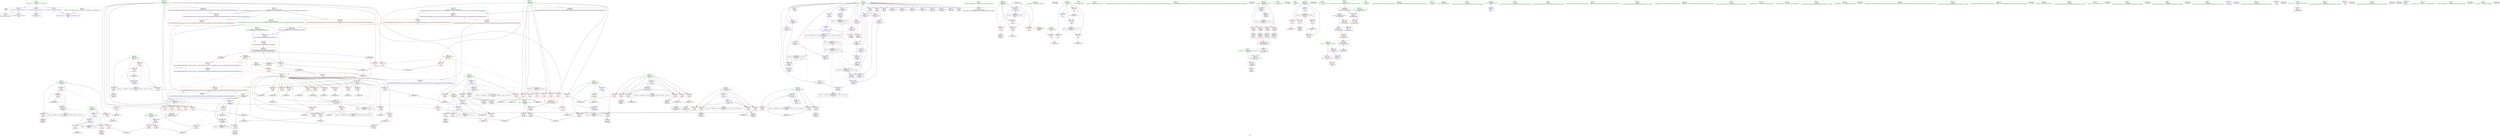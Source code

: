digraph "SVFG" {
	label="SVFG";

	Node0x55c79e806790 [shape=record,color=grey,label="{NodeID: 0\nNullPtr}"];
	Node0x55c79e806790 -> Node0x55c79e81fb90[style=solid];
	Node0x55c79e806790 -> Node0x55c79e82b630[style=solid];
	Node0x55c79e82d200 [shape=record,color=blue,label="{NodeID: 277\n196\<--79\nj82\<--\n_Z5solvev\n}"];
	Node0x55c79e82d200 -> Node0x55c79e822490[style=dashed];
	Node0x55c79e82d200 -> Node0x55c79e822560[style=dashed];
	Node0x55c79e82d200 -> Node0x55c79e822630[style=dashed];
	Node0x55c79e82d200 -> Node0x55c79e82d3a0[style=dashed];
	Node0x55c79e82d200 -> Node0x55c79e84d920[style=dashed];
	Node0x55c79e820f70 [shape=record,color=red,label="{NodeID: 194\n387\<--182\n\<--left\n_Z5solvev\n}"];
	Node0x55c79e820f70 -> Node0x55c79e838730[style=solid];
	Node0x55c79e80a880 [shape=record,color=purple,label="{NodeID: 111\n273\<--8\narrayidx22\<--board\n_Z5solvev\n}"];
	Node0x55c79e80a880 -> Node0x55c79e82c840[style=solid];
	Node0x55c79e807ea0 [shape=record,color=green,label="{NodeID: 28\n35\<--41\n_ZNSt8ios_base4InitD1Ev\<--_ZNSt8ios_base4InitD1Ev_field_insensitive\n}"];
	Node0x55c79e807ea0 -> Node0x55c79e81fc90[style=solid];
	Node0x55c79e827320 [shape=record,color=grey,label="{NodeID: 388\n234 = Binary(233, 104, )\n}"];
	Node0x55c79e827320 -> Node0x55c79e82c500[style=solid];
	Node0x55c79e822630 [shape=record,color=red,label="{NodeID: 222\n407\<--196\n\<--j82\n_Z5solvev\n}"];
	Node0x55c79e822630 -> Node0x55c79e827f20[style=solid];
	Node0x55c79e824150 [shape=record,color=red,label="{NodeID: 139\n121\<--54\n\<--r.addr\n_Z5printiib\n}"];
	Node0x55c79e824150 -> Node0x55c79e836f30[style=solid];
	Node0x55c79e81eba0 [shape=record,color=green,label="{NodeID: 56\n203\<--204\n_ZNSirsERi\<--_ZNSirsERi_field_insensitive\n}"];
	Node0x55c79e878480 [shape=record,color=black,label="{NodeID: 582\n524 = PHI()\n}"];
	Node0x55c79e858fb0 [shape=record,color=yellow,style=double,label="{NodeID: 499\n55V_1 = ENCHI(MR_55V_0)\npts\{501 \}\nFun[main]}"];
	Node0x55c79e858fb0 -> Node0x55c79e82ade0[style=dashed];
	Node0x55c79e837e30 [shape=record,color=grey,label="{NodeID: 416\n332 = cmp(331, 333, )\n}"];
	Node0x55c79e82bc10 [shape=record,color=blue,label="{NodeID: 250\n62\<--103\nj\<--inc\n_Z5printiib\n}"];
	Node0x55c79e82bc10 -> Node0x55c79e824700[style=dashed];
	Node0x55c79e82bc10 -> Node0x55c79e8247d0[style=dashed];
	Node0x55c79e82bc10 -> Node0x55c79e8248a0[style=dashed];
	Node0x55c79e82bc10 -> Node0x55c79e82bb40[style=dashed];
	Node0x55c79e82bc10 -> Node0x55c79e82bc10[style=dashed];
	Node0x55c79e82bc10 -> Node0x55c79e847b20[style=dashed];
	Node0x55c79e825810 [shape=record,color=red,label="{NodeID: 167\n243\<--176\n\<--c\n_Z5solvev\n}"];
	Node0x55c79e825810 -> Node0x55c79e838d30[style=solid];
	Node0x55c79e820410 [shape=record,color=black,label="{NodeID: 84\n228\<--227\nidxprom6\<--\n_Z5solvev\n}"];
	Node0x55c79e7edbc0 [shape=record,color=green,label="{NodeID: 1\n7\<--1\n__dso_handle\<--dummyObj\nGlob }"];
	Node0x55c79e82d2d0 [shape=record,color=blue,label="{NodeID: 278\n404\<--275\narrayidx90\<--\n_Z5solvev\n}"];
	Node0x55c79e82d2d0 -> Node0x55c79e82d2d0[style=dashed];
	Node0x55c79e82d2d0 -> Node0x55c79e82d470[style=dashed];
	Node0x55c79e821040 [shape=record,color=red,label="{NodeID: 195\n430\<--182\n\<--left\n_Z5solvev\n}"];
	Node0x55c79e821040 -> Node0x55c79e838a30[style=solid];
	Node0x55c79e80a950 [shape=record,color=purple,label="{NodeID: 112\n309\<--8\n\<--board\n_Z5solvev\n}"];
	Node0x55c79e8093a0 [shape=record,color=green,label="{NodeID: 29\n48\<--49\n_Z5printiib\<--_Z5printiib_field_insensitive\n}"];
	Node0x55c79e8274a0 [shape=record,color=grey,label="{NodeID: 389\n292 = Binary(291, 289, )\n}"];
	Node0x55c79e8274a0 -> Node0x55c79e838130[style=solid];
	Node0x55c79e822700 [shape=record,color=red,label="{NodeID: 223\n426\<--198\n\<--j103\n_Z5solvev\n}"];
	Node0x55c79e822700 -> Node0x55c79e838bb0[style=solid];
	Node0x55c79e824220 [shape=record,color=red,label="{NodeID: 140\n82\<--56\n\<--c.addr\n_Z5printiib\n}"];
	Node0x55c79e824220 -> Node0x55c79e8382b0[style=solid];
	Node0x55c79e81ec70 [shape=record,color=green,label="{NodeID: 57\n247\<--248\n_ZSt4swapIiENSt9enable_ifIXsr6__and_ISt6__not_ISt15__is_tuple_likeIT_EESt21is_move_constructibleIS3_ESt18is_move_assignableIS3_EEE5valueEvE4typeERS3_SC_\<--_ZSt4swapIiENSt9enable_ifIXsr6__and_ISt6__not_ISt15__is_tuple_likeIT_EESt21is_move_constructibleIS3_ESt18is_move_assignableIS3_EEE5valueEvE4typeERS3_SC__field_insensitive\n}"];
	Node0x55c79e878550 [shape=record,color=black,label="{NodeID: 583\n527 = PHI()\n}"];
	Node0x55c79e837fb0 [shape=record,color=grey,label="{NodeID: 417\n356 = cmp(355, 79, )\n}"];
	Node0x55c79e82bce0 [shape=record,color=blue,label="{NodeID: 251\n60\<--114\ni\<--inc8\n_Z5printiib\n}"];
	Node0x55c79e82bce0 -> Node0x55c79e824490[style=dashed];
	Node0x55c79e82bce0 -> Node0x55c79e824560[style=dashed];
	Node0x55c79e82bce0 -> Node0x55c79e824630[style=dashed];
	Node0x55c79e82bce0 -> Node0x55c79e82bce0[style=dashed];
	Node0x55c79e82bce0 -> Node0x55c79e847620[style=dashed];
	Node0x55c79e8258e0 [shape=record,color=red,label="{NodeID: 168\n256\<--176\n\<--c\n_Z5solvev\n|{<s0>13}}"];
	Node0x55c79e8258e0:s0 -> Node0x55c79e879210[style=solid,color=red];
	Node0x55c79e8204e0 [shape=record,color=black,label="{NodeID: 85\n258\<--257\ntobool\<--\n_Z5solvev\n|{<s0>13}}"];
	Node0x55c79e8204e0:s0 -> Node0x55c79e879410[style=solid,color=red];
	Node0x55c79e7f2470 [shape=record,color=green,label="{NodeID: 2\n13\<--1\n_ZSt4cout\<--dummyObj\nGlob }"];
	Node0x55c79e82d3a0 [shape=record,color=blue,label="{NodeID: 279\n196\<--408\nj82\<--inc92\n_Z5solvev\n}"];
	Node0x55c79e82d3a0 -> Node0x55c79e822490[style=dashed];
	Node0x55c79e82d3a0 -> Node0x55c79e822560[style=dashed];
	Node0x55c79e82d3a0 -> Node0x55c79e822630[style=dashed];
	Node0x55c79e82d3a0 -> Node0x55c79e82d3a0[style=dashed];
	Node0x55c79e82d3a0 -> Node0x55c79e84d920[style=dashed];
	Node0x55c79e821110 [shape=record,color=red,label="{NodeID: 196\n441\<--182\n\<--left\n_Z5solvev\n}"];
	Node0x55c79e821110 -> Node0x55c79e827c20[style=solid];
	Node0x55c79e80aa20 [shape=record,color=purple,label="{NodeID: 113\n310\<--8\narrayidx38\<--board\n_Z5solvev\n}"];
	Node0x55c79e80aa20 -> Node0x55c79e82cab0[style=solid];
	Node0x55c79e809470 [shape=record,color=green,label="{NodeID: 30\n54\<--55\nr.addr\<--r.addr_field_insensitive\n_Z5printiib\n}"];
	Node0x55c79e809470 -> Node0x55c79e824080[style=solid];
	Node0x55c79e809470 -> Node0x55c79e824150[style=solid];
	Node0x55c79e809470 -> Node0x55c79e82b730[style=solid];
	Node0x55c79e827620 [shape=record,color=grey,label="{NodeID: 390\n389 = Binary(388, 104, )\n}"];
	Node0x55c79e827620 -> Node0x55c79e838730[style=solid];
	Node0x55c79e8227d0 [shape=record,color=red,label="{NodeID: 224\n437\<--198\n\<--j103\n_Z5solvev\n}"];
	Node0x55c79e8227d0 -> Node0x55c79e81e270[style=solid];
	Node0x55c79e8242f0 [shape=record,color=red,label="{NodeID: 141\n127\<--56\n\<--c.addr\n_Z5printiib\n}"];
	Node0x55c79e8242f0 -> Node0x55c79e8370b0[style=solid];
	Node0x55c79e81ed70 [shape=record,color=green,label="{NodeID: 58\n469\<--470\n__a.addr\<--__a.addr_field_insensitive\n_ZSt4swapIiENSt9enable_ifIXsr6__and_ISt6__not_ISt15__is_tuple_likeIT_EESt21is_move_constructibleIS3_ESt18is_move_assignableIS3_EEE5valueEvE4typeERS3_SC_\n}"];
	Node0x55c79e81ed70 -> Node0x55c79e822970[style=solid];
	Node0x55c79e81ed70 -> Node0x55c79e822a40[style=solid];
	Node0x55c79e81ed70 -> Node0x55c79e82da20[style=solid];
	Node0x55c79e878650 [shape=record,color=black,label="{NodeID: 584\n531 = PHI()\n}"];
	Node0x55c79e838130 [shape=record,color=grey,label="{NodeID: 418\n293 = cmp(292, 104, )\n}"];
	Node0x55c79e82bdb0 [shape=record,color=blue,label="{NodeID: 252\n64\<--79\ni10\<--\n_Z5printiib\n}"];
	Node0x55c79e82bdb0 -> Node0x55c79e824970[style=dashed];
	Node0x55c79e82bdb0 -> Node0x55c79e824a40[style=dashed];
	Node0x55c79e82bdb0 -> Node0x55c79e824b10[style=dashed];
	Node0x55c79e82bdb0 -> Node0x55c79e82c020[style=dashed];
	Node0x55c79e82bdb0 -> Node0x55c79e847c10[style=dashed];
	Node0x55c79e8259b0 [shape=record,color=red,label="{NodeID: 169\n282\<--176\n\<--c\n_Z5solvev\n|{<s0>14}}"];
	Node0x55c79e8259b0:s0 -> Node0x55c79e879210[style=solid,color=red];
	Node0x55c79e8205b0 [shape=record,color=black,label="{NodeID: 86\n271\<--270\nidxprom21\<--\n_Z5solvev\n}"];
	Node0x55c79e7f2500 [shape=record,color=green,label="{NodeID: 3\n14\<--1\n.str\<--dummyObj\nGlob }"];
	Node0x55c79e84bb20 [shape=record,color=black,label="{NodeID: 446\nMR_16V_17 = PHI(MR_16V_19, MR_16V_23, MR_16V_24, MR_16V_14, )\npts\{120000 \}\n|{<s0>18}}"];
	Node0x55c79e84bb20:s0 -> Node0x55c79e82b9a0[style=dashed,color=red];
	Node0x55c79e82d470 [shape=record,color=blue,label="{NodeID: 280\n415\<--275\narrayidx97\<--\n_Z5solvev\n}"];
	Node0x55c79e82d470 -> Node0x55c79e82d540[style=dashed];
	Node0x55c79e8211e0 [shape=record,color=red,label="{NodeID: 197\n215\<--184\n\<--i\n_Z5solvev\n}"];
	Node0x55c79e8211e0 -> Node0x55c79e8376b0[style=solid];
	Node0x55c79e80aaf0 [shape=record,color=purple,label="{NodeID: 114\n314\<--8\n\<--board\n_Z5solvev\n}"];
	Node0x55c79e809540 [shape=record,color=green,label="{NodeID: 31\n56\<--57\nc.addr\<--c.addr_field_insensitive\n_Z5printiib\n}"];
	Node0x55c79e809540 -> Node0x55c79e824220[style=solid];
	Node0x55c79e809540 -> Node0x55c79e8242f0[style=solid];
	Node0x55c79e809540 -> Node0x55c79e82b800[style=solid];
	Node0x55c79e847620 [shape=record,color=black,label="{NodeID: 474\nMR_8V_5 = PHI(MR_8V_1, MR_8V_3, )\npts\{61 \}\n}"];
	Node0x55c79e8277a0 [shape=record,color=grey,label="{NodeID: 391\n452 = Binary(451, 104, )\n}"];
	Node0x55c79e8277a0 -> Node0x55c79e82d950[style=solid];
	Node0x55c79e8228a0 [shape=record,color=red,label="{NodeID: 225\n446\<--198\n\<--j103\n_Z5solvev\n}"];
	Node0x55c79e8228a0 -> Node0x55c79e827920[style=solid];
	Node0x55c79e8243c0 [shape=record,color=red,label="{NodeID: 142\n75\<--58\n\<--swapped.addr\n_Z5printiib\n}"];
	Node0x55c79e8243c0 -> Node0x55c79e81fe60[style=solid];
	Node0x55c79e81ee40 [shape=record,color=green,label="{NodeID: 59\n471\<--472\n__b.addr\<--__b.addr_field_insensitive\n_ZSt4swapIiENSt9enable_ifIXsr6__and_ISt6__not_ISt15__is_tuple_likeIT_EESt21is_move_constructibleIS3_ESt18is_move_assignableIS3_EEE5valueEvE4typeERS3_SC_\n}"];
	Node0x55c79e81ee40 -> Node0x55c79e822b10[style=solid];
	Node0x55c79e81ee40 -> Node0x55c79e822be0[style=solid];
	Node0x55c79e81ee40 -> Node0x55c79e82daf0[style=solid];
	Node0x55c79e878750 [shape=record,color=black,label="{NodeID: 585\n532 = PHI()\n}"];
	Node0x55c79e8382b0 [shape=record,color=grey,label="{NodeID: 419\n83 = cmp(81, 82, )\n}"];
	Node0x55c79e82be80 [shape=record,color=blue,label="{NodeID: 253\n66\<--79\nj14\<--\n_Z5printiib\n}"];
	Node0x55c79e82be80 -> Node0x55c79e824be0[style=dashed];
	Node0x55c79e82be80 -> Node0x55c79e824cb0[style=dashed];
	Node0x55c79e82be80 -> Node0x55c79e824d80[style=dashed];
	Node0x55c79e82be80 -> Node0x55c79e82be80[style=dashed];
	Node0x55c79e82be80 -> Node0x55c79e82bf50[style=dashed];
	Node0x55c79e82be80 -> Node0x55c79e847d00[style=dashed];
	Node0x55c79e825a80 [shape=record,color=red,label="{NodeID: 170\n323\<--176\n\<--c\n_Z5solvev\n|{<s0>16}}"];
	Node0x55c79e825a80:s0 -> Node0x55c79e879210[style=solid,color=red];
	Node0x55c79e820680 [shape=record,color=black,label="{NodeID: 87\n284\<--283\ntobool26\<--\n_Z5solvev\n|{<s0>14}}"];
	Node0x55c79e820680:s0 -> Node0x55c79e879410[style=solid,color=red];
	Node0x55c79e8056c0 [shape=record,color=green,label="{NodeID: 4\n16\<--1\n_ZSt3cin\<--dummyObj\nGlob }"];
	Node0x55c79e84c020 [shape=record,color=black,label="{NodeID: 447\nMR_26V_3 = PHI(MR_26V_6, MR_26V_2, MR_26V_2, MR_26V_2, MR_26V_2, MR_26V_2, )\npts\{183 \}\n}"];
	Node0x55c79e82d540 [shape=record,color=blue,label="{NodeID: 281\n421\<--275\narrayidx101\<--\n_Z5solvev\n}"];
	Node0x55c79e82d540 -> Node0x55c79e84bb20[style=dashed];
	Node0x55c79e8212b0 [shape=record,color=red,label="{NodeID: 198\n224\<--184\n\<--i\n_Z5solvev\n}"];
	Node0x55c79e8212b0 -> Node0x55c79e820340[style=solid];
	Node0x55c79e822df0 [shape=record,color=purple,label="{NodeID: 115\n315\<--8\narrayidx40\<--board\n_Z5solvev\n}"];
	Node0x55c79e822df0 -> Node0x55c79e82cb80[style=solid];
	Node0x55c79e809610 [shape=record,color=green,label="{NodeID: 32\n58\<--59\nswapped.addr\<--swapped.addr_field_insensitive\n_Z5printiib\n}"];
	Node0x55c79e809610 -> Node0x55c79e8243c0[style=solid];
	Node0x55c79e809610 -> Node0x55c79e82b8d0[style=solid];
	Node0x55c79e847b20 [shape=record,color=black,label="{NodeID: 475\nMR_10V_6 = PHI(MR_10V_1, MR_10V_2, )\npts\{63 \}\n}"];
	Node0x55c79e827920 [shape=record,color=grey,label="{NodeID: 392\n447 = Binary(446, 104, )\n}"];
	Node0x55c79e827920 -> Node0x55c79e82d880[style=solid];
	Node0x55c79e822970 [shape=record,color=red,label="{NodeID: 226\n477\<--469\n\<--__a.addr\n_ZSt4swapIiENSt9enable_ifIXsr6__and_ISt6__not_ISt15__is_tuple_likeIT_EESt21is_move_constructibleIS3_ESt18is_move_assignableIS3_EEE5valueEvE4typeERS3_SC_\n|{<s0>19}}"];
	Node0x55c79e822970:s0 -> Node0x55c79e878ca0[style=solid,color=red];
	Node0x55c79e824490 [shape=record,color=red,label="{NodeID: 143\n81\<--60\n\<--i\n_Z5printiib\n}"];
	Node0x55c79e824490 -> Node0x55c79e8382b0[style=solid];
	Node0x55c79e81ef10 [shape=record,color=green,label="{NodeID: 60\n473\<--474\n__tmp\<--__tmp_field_insensitive\n_ZSt4swapIiENSt9enable_ifIXsr6__and_ISt6__not_ISt15__is_tuple_likeIT_EESt21is_move_constructibleIS3_ESt18is_move_assignableIS3_EEE5valueEvE4typeERS3_SC_\n|{|<s1>21}}"];
	Node0x55c79e81ef10 -> Node0x55c79e82dbc0[style=solid];
	Node0x55c79e81ef10:s1 -> Node0x55c79e878ca0[style=solid,color=red];
	Node0x55c79e878820 [shape=record,color=black,label="{NodeID: 586\n544 = PHI(506, )\n0th arg _ZSt12setprecisioni }"];
	Node0x55c79e878820 -> Node0x55c79e82e170[style=solid];
	Node0x55c79e859330 [shape=record,color=yellow,style=double,label="{NodeID: 503\n18V_1 = ENCHI(MR_18V_0)\npts\{175 \}\nFun[_Z5solvev]|{|<s3>12|<s4>12|<s5>12}}"];
	Node0x55c79e859330 -> Node0x55c79e824ff0[style=dashed];
	Node0x55c79e859330 -> Node0x55c79e8250c0[style=dashed];
	Node0x55c79e859330 -> Node0x55c79e850120[style=dashed];
	Node0x55c79e859330:s3 -> Node0x55c79e822cb0[style=dashed,color=red];
	Node0x55c79e859330:s4 -> Node0x55c79e82ac80[style=dashed,color=red];
	Node0x55c79e859330:s5 -> Node0x55c79e82dc90[style=dashed,color=red];
	Node0x55c79e838430 [shape=record,color=grey,label="{NodeID: 420\n253 = cmp(252, 104, )\n}"];
	Node0x55c79e82bf50 [shape=record,color=blue,label="{NodeID: 254\n66\<--140\nj14\<--inc24\n_Z5printiib\n}"];
	Node0x55c79e82bf50 -> Node0x55c79e824be0[style=dashed];
	Node0x55c79e82bf50 -> Node0x55c79e824cb0[style=dashed];
	Node0x55c79e82bf50 -> Node0x55c79e824d80[style=dashed];
	Node0x55c79e82bf50 -> Node0x55c79e82be80[style=dashed];
	Node0x55c79e82bf50 -> Node0x55c79e82bf50[style=dashed];
	Node0x55c79e82bf50 -> Node0x55c79e847d00[style=dashed];
	Node0x55c79e825b50 [shape=record,color=red,label="{NodeID: 171\n348\<--176\n\<--c\n_Z5solvev\n}"];
	Node0x55c79e825b50 -> Node0x55c79e8391b0[style=solid];
	Node0x55c79e820750 [shape=record,color=black,label="{NodeID: 88\n308\<--307\nidxprom37\<--\n_Z5solvev\n}"];
	Node0x55c79e805780 [shape=record,color=green,label="{NodeID: 5\n17\<--1\n.str.1\<--dummyObj\nGlob }"];
	Node0x55c79e84c520 [shape=record,color=black,label="{NodeID: 448\nMR_32V_2 = PHI(MR_32V_1, MR_32V_1, MR_32V_4, MR_32V_1, MR_32V_1, MR_32V_1, )\npts\{189 \}\n}"];
	Node0x55c79e82d610 [shape=record,color=blue,label="{NodeID: 282\n198\<--79\nj103\<--\n_Z5solvev\n}"];
	Node0x55c79e82d610 -> Node0x55c79e822700[style=dashed];
	Node0x55c79e82d610 -> Node0x55c79e8227d0[style=dashed];
	Node0x55c79e82d610 -> Node0x55c79e8228a0[style=dashed];
	Node0x55c79e82d610 -> Node0x55c79e82d610[style=dashed];
	Node0x55c79e82d610 -> Node0x55c79e82d880[style=dashed];
	Node0x55c79e82d610 -> Node0x55c79e84de20[style=dashed];
	Node0x55c79e821380 [shape=record,color=red,label="{NodeID: 199\n238\<--184\n\<--i\n_Z5solvev\n}"];
	Node0x55c79e821380 -> Node0x55c79e8280a0[style=solid];
	Node0x55c79e822e80 [shape=record,color=purple,label="{NodeID: 116\n361\<--8\n\<--board\n_Z5solvev\n}"];
	Node0x55c79e8096e0 [shape=record,color=green,label="{NodeID: 33\n60\<--61\ni\<--i_field_insensitive\n_Z5printiib\n}"];
	Node0x55c79e8096e0 -> Node0x55c79e824490[style=solid];
	Node0x55c79e8096e0 -> Node0x55c79e824560[style=solid];
	Node0x55c79e8096e0 -> Node0x55c79e824630[style=solid];
	Node0x55c79e8096e0 -> Node0x55c79e82ba70[style=solid];
	Node0x55c79e8096e0 -> Node0x55c79e82bce0[style=solid];
	Node0x55c79e847c10 [shape=record,color=black,label="{NodeID: 476\nMR_12V_2 = PHI(MR_12V_4, MR_12V_1, )\npts\{65 \}\n}"];
	Node0x55c79e827aa0 [shape=record,color=grey,label="{NodeID: 393\n396 = Binary(395, 104, )\n}"];
	Node0x55c79e827aa0 -> Node0x55c79e8388b0[style=solid];
	Node0x55c79e822a40 [shape=record,color=red,label="{NodeID: 227\n486\<--469\n\<--__a.addr\n_ZSt4swapIiENSt9enable_ifIXsr6__and_ISt6__not_ISt15__is_tuple_likeIT_EESt21is_move_constructibleIS3_ESt18is_move_assignableIS3_EEE5valueEvE4typeERS3_SC_\n}"];
	Node0x55c79e822a40 -> Node0x55c79e82dc90[style=solid];
	Node0x55c79e824560 [shape=record,color=red,label="{NodeID: 144\n94\<--60\n\<--i\n_Z5printiib\n}"];
	Node0x55c79e824560 -> Node0x55c79e8200d0[style=solid];
	Node0x55c79e81efe0 [shape=record,color=green,label="{NodeID: 61\n479\<--480\n_ZSt4moveIRiEONSt16remove_referenceIT_E4typeEOS2_\<--_ZSt4moveIRiEONSt16remove_referenceIT_E4typeEOS2__field_insensitive\n}"];
	Node0x55c79e878a20 [shape=record,color=black,label="{NodeID: 587\n467 = PHI(174, )\n0th arg _ZSt4swapIiENSt9enable_ifIXsr6__and_ISt6__not_ISt15__is_tuple_likeIT_EESt21is_move_constructibleIS3_ESt18is_move_assignableIS3_EEE5valueEvE4typeERS3_SC_ }"];
	Node0x55c79e878a20 -> Node0x55c79e82da20[style=solid];
	Node0x55c79e859440 [shape=record,color=yellow,style=double,label="{NodeID: 504\n20V_1 = ENCHI(MR_20V_0)\npts\{177 \}\nFun[_Z5solvev]|{|<s3>12|<s4>12|<s5>12|<s6>12}}"];
	Node0x55c79e859440 -> Node0x55c79e825740[style=dashed];
	Node0x55c79e859440 -> Node0x55c79e825810[style=dashed];
	Node0x55c79e859440 -> Node0x55c79e850b20[style=dashed];
	Node0x55c79e859440:s3 -> Node0x55c79e822cb0[style=dashed,color=red];
	Node0x55c79e859440:s4 -> Node0x55c79e82ac80[style=dashed,color=red];
	Node0x55c79e859440:s5 -> Node0x55c79e82ad10[style=dashed,color=red];
	Node0x55c79e859440:s6 -> Node0x55c79e82dd60[style=dashed,color=red];
	Node0x55c79e8385b0 [shape=record,color=grey,label="{NodeID: 421\n385 = cmp(383, 384, )\n}"];
	Node0x55c79e82c020 [shape=record,color=blue,label="{NodeID: 255\n64\<--146\ni10\<--inc28\n_Z5printiib\n}"];
	Node0x55c79e82c020 -> Node0x55c79e824970[style=dashed];
	Node0x55c79e82c020 -> Node0x55c79e824a40[style=dashed];
	Node0x55c79e82c020 -> Node0x55c79e824b10[style=dashed];
	Node0x55c79e82c020 -> Node0x55c79e82c020[style=dashed];
	Node0x55c79e82c020 -> Node0x55c79e847c10[style=dashed];
	Node0x55c79e825c20 [shape=record,color=red,label="{NodeID: 172\n388\<--176\n\<--c\n_Z5solvev\n}"];
	Node0x55c79e825c20 -> Node0x55c79e827620[style=solid];
	Node0x55c79e820820 [shape=record,color=black,label="{NodeID: 89\n313\<--312\nidxprom39\<--\n_Z5solvev\n}"];
	Node0x55c79e805840 [shape=record,color=green,label="{NodeID: 6\n19\<--1\n.str.2\<--dummyObj\nGlob }"];
	Node0x55c79e84ca20 [shape=record,color=black,label="{NodeID: 449\nMR_34V_2 = PHI(MR_34V_1, MR_34V_4, MR_34V_1, MR_34V_1, MR_34V_1, MR_34V_1, )\npts\{191 \}\n}"];
	Node0x55c79e82d6e0 [shape=record,color=blue,label="{NodeID: 283\n439\<--275\narrayidx113\<--\n_Z5solvev\n}"];
	Node0x55c79e82d6e0 -> Node0x55c79e852420[style=dashed];
	Node0x55c79e821450 [shape=record,color=red,label="{NodeID: 200\n221\<--186\n\<--j\n_Z5solvev\n}"];
	Node0x55c79e821450 -> Node0x55c79e837530[style=solid];
	Node0x55c79e822f10 [shape=record,color=purple,label="{NodeID: 117\n362\<--8\narrayidx66\<--board\n_Z5solvev\n}"];
	Node0x55c79e822f10 -> Node0x55c79e82cdf0[style=solid];
	Node0x55c79e8097b0 [shape=record,color=green,label="{NodeID: 34\n62\<--63\nj\<--j_field_insensitive\n_Z5printiib\n}"];
	Node0x55c79e8097b0 -> Node0x55c79e824700[style=solid];
	Node0x55c79e8097b0 -> Node0x55c79e8247d0[style=solid];
	Node0x55c79e8097b0 -> Node0x55c79e8248a0[style=solid];
	Node0x55c79e8097b0 -> Node0x55c79e82bb40[style=solid];
	Node0x55c79e8097b0 -> Node0x55c79e82bc10[style=solid];
	Node0x55c79e847d00 [shape=record,color=black,label="{NodeID: 477\nMR_14V_2 = PHI(MR_14V_3, MR_14V_1, )\npts\{67 \}\n}"];
	Node0x55c79e827c20 [shape=record,color=grey,label="{NodeID: 394\n442 = Binary(441, 443, )\n}"];
	Node0x55c79e827c20 -> Node0x55c79e82d7b0[style=solid];
	Node0x55c79e822b10 [shape=record,color=red,label="{NodeID: 228\n483\<--471\n\<--__b.addr\n_ZSt4swapIiENSt9enable_ifIXsr6__and_ISt6__not_ISt15__is_tuple_likeIT_EESt21is_move_constructibleIS3_ESt18is_move_assignableIS3_EEE5valueEvE4typeERS3_SC_\n|{<s0>20}}"];
	Node0x55c79e822b10:s0 -> Node0x55c79e878ca0[style=solid,color=red];
	Node0x55c79e824630 [shape=record,color=red,label="{NodeID: 145\n113\<--60\n\<--i\n_Z5printiib\n}"];
	Node0x55c79e824630 -> Node0x55c79e828820[style=solid];
	Node0x55c79e81f0e0 [shape=record,color=green,label="{NodeID: 62\n493\<--494\nmain\<--main_field_insensitive\n}"];
	Node0x55c79e878b60 [shape=record,color=black,label="{NodeID: 588\n468 = PHI(176, )\n1st arg _ZSt4swapIiENSt9enable_ifIXsr6__and_ISt6__not_ISt15__is_tuple_likeIT_EESt21is_move_constructibleIS3_ESt18is_move_assignableIS3_EEE5valueEvE4typeERS3_SC_ }"];
	Node0x55c79e878b60 -> Node0x55c79e82daf0[style=solid];
	Node0x55c79e859520 [shape=record,color=yellow,style=double,label="{NodeID: 505\n22V_1 = ENCHI(MR_22V_0)\npts\{179 \}\nFun[_Z5solvev]}"];
	Node0x55c79e859520 -> Node0x55c79e825f60[style=dashed];
	Node0x55c79e838730 [shape=record,color=grey,label="{NodeID: 422\n390 = cmp(387, 389, )\n}"];
	Node0x55c79e82c0f0 [shape=record,color=blue,label="{NodeID: 256\n180\<--201\nswapped\<--\n_Z5solvev\n}"];
	Node0x55c79e82c0f0 -> Node0x55c79e82c6a0[style=dashed];
	Node0x55c79e82c0f0 -> Node0x55c79e850620[style=dashed];
	Node0x55c79e825cf0 [shape=record,color=red,label="{NodeID: 173\n395\<--176\n\<--c\n_Z5solvev\n}"];
	Node0x55c79e825cf0 -> Node0x55c79e827aa0[style=solid];
	Node0x55c79e8208f0 [shape=record,color=black,label="{NodeID: 90\n325\<--324\ntobool44\<--\n_Z5solvev\n|{<s0>16}}"];
	Node0x55c79e8208f0:s0 -> Node0x55c79e879410[style=solid,color=red];
	Node0x55c79e805900 [shape=record,color=green,label="{NodeID: 7\n22\<--1\n\<--dummyObj\nCan only get source location for instruction, argument, global var or function.}"];
	Node0x55c79e84cf20 [shape=record,color=black,label="{NodeID: 450\nMR_36V_2 = PHI(MR_36V_4, MR_36V_1, MR_36V_1, MR_36V_1, MR_36V_1, MR_36V_1, )\npts\{193 \}\n}"];
	Node0x55c79e82d7b0 [shape=record,color=blue,label="{NodeID: 284\n182\<--442\nleft\<--dec\n_Z5solvev\n}"];
	Node0x55c79e82d7b0 -> Node0x55c79e851a20[style=dashed];
	Node0x55c79e821520 [shape=record,color=red,label="{NodeID: 201\n227\<--186\n\<--j\n_Z5solvev\n}"];
	Node0x55c79e821520 -> Node0x55c79e820410[style=solid];
	Node0x55c79e822fe0 [shape=record,color=purple,label="{NodeID: 118\n366\<--8\n\<--board\n_Z5solvev\n}"];
	Node0x55c79e809880 [shape=record,color=green,label="{NodeID: 35\n64\<--65\ni10\<--i10_field_insensitive\n_Z5printiib\n}"];
	Node0x55c79e809880 -> Node0x55c79e824970[style=solid];
	Node0x55c79e809880 -> Node0x55c79e824a40[style=solid];
	Node0x55c79e809880 -> Node0x55c79e824b10[style=solid];
	Node0x55c79e809880 -> Node0x55c79e82bdb0[style=solid];
	Node0x55c79e809880 -> Node0x55c79e82c020[style=solid];
	Node0x55c79e827da0 [shape=record,color=grey,label="{NodeID: 395\n526 = Binary(525, 104, )\n}"];
	Node0x55c79e822be0 [shape=record,color=red,label="{NodeID: 229\n490\<--471\n\<--__b.addr\n_ZSt4swapIiENSt9enable_ifIXsr6__and_ISt6__not_ISt15__is_tuple_likeIT_EESt21is_move_constructibleIS3_ESt18is_move_assignableIS3_EEE5valueEvE4typeERS3_SC_\n}"];
	Node0x55c79e822be0 -> Node0x55c79e82dd60[style=solid];
	Node0x55c79e824700 [shape=record,color=red,label="{NodeID: 146\n87\<--62\n\<--j\n_Z5printiib\n}"];
	Node0x55c79e824700 -> Node0x55c79e836db0[style=solid];
	Node0x55c79e81f1e0 [shape=record,color=green,label="{NodeID: 63\n496\<--497\nretval\<--retval_field_insensitive\nmain\n}"];
	Node0x55c79e81f1e0 -> Node0x55c79e82de30[style=solid];
	Node0x55c79e878ca0 [shape=record,color=black,label="{NodeID: 589\n560 = PHI(477, 483, 473, )\n0th arg _ZSt4moveIRiEONSt16remove_referenceIT_E4typeEOS2_ }"];
	Node0x55c79e878ca0 -> Node0x55c79e82e310[style=solid];
	Node0x55c79e8388b0 [shape=record,color=grey,label="{NodeID: 423\n397 = cmp(394, 396, )\n}"];
	Node0x55c79e82c1c0 [shape=record,color=blue,label="{NodeID: 257\n182\<--211\nleft\<--sub\n_Z5solvev\n}"];
	Node0x55c79e82c1c0 -> Node0x55c79e826370[style=dashed];
	Node0x55c79e82c1c0 -> Node0x55c79e826440[style=dashed];
	Node0x55c79e82c1c0 -> Node0x55c79e826510[style=dashed];
	Node0x55c79e82c1c0 -> Node0x55c79e8265e0[style=dashed];
	Node0x55c79e82c1c0 -> Node0x55c79e8266b0[style=dashed];
	Node0x55c79e82c1c0 -> Node0x55c79e826780[style=dashed];
	Node0x55c79e82c1c0 -> Node0x55c79e826850[style=dashed];
	Node0x55c79e82c1c0 -> Node0x55c79e826920[style=dashed];
	Node0x55c79e82c1c0 -> Node0x55c79e8269f0[style=dashed];
	Node0x55c79e82c1c0 -> Node0x55c79e826ac0[style=dashed];
	Node0x55c79e82c1c0 -> Node0x55c79e826b90[style=dashed];
	Node0x55c79e82c1c0 -> Node0x55c79e820dd0[style=dashed];
	Node0x55c79e82c1c0 -> Node0x55c79e820ea0[style=dashed];
	Node0x55c79e82c1c0 -> Node0x55c79e820f70[style=dashed];
	Node0x55c79e82c1c0 -> Node0x55c79e82cf90[style=dashed];
	Node0x55c79e82c1c0 -> Node0x55c79e84c020[style=dashed];
	Node0x55c79e82c1c0 -> Node0x55c79e851a20[style=dashed];
	Node0x55c79e825dc0 [shape=record,color=red,label="{NodeID: 174\n427\<--176\n\<--c\n_Z5solvev\n}"];
	Node0x55c79e825dc0 -> Node0x55c79e838bb0[style=solid];
	Node0x55c79e8209c0 [shape=record,color=black,label="{NodeID: 91\n360\<--359\nidxprom65\<--\n_Z5solvev\n}"];
	Node0x55c79e8059c0 [shape=record,color=green,label="{NodeID: 8\n74\<--1\n\<--dummyObj\nCan only get source location for instruction, argument, global var or function.}"];
	Node0x55c79e84d420 [shape=record,color=black,label="{NodeID: 451\nMR_38V_2 = PHI(MR_38V_3, MR_38V_1, MR_38V_1, MR_38V_1, MR_38V_1, MR_38V_1, )\npts\{195 \}\n}"];
	Node0x55c79e82d880 [shape=record,color=blue,label="{NodeID: 285\n198\<--447\nj103\<--inc115\n_Z5solvev\n}"];
	Node0x55c79e82d880 -> Node0x55c79e822700[style=dashed];
	Node0x55c79e82d880 -> Node0x55c79e8227d0[style=dashed];
	Node0x55c79e82d880 -> Node0x55c79e8228a0[style=dashed];
	Node0x55c79e82d880 -> Node0x55c79e82d610[style=dashed];
	Node0x55c79e82d880 -> Node0x55c79e82d880[style=dashed];
	Node0x55c79e82d880 -> Node0x55c79e84de20[style=dashed];
	Node0x55c79e8215f0 [shape=record,color=red,label="{NodeID: 202\n233\<--186\n\<--j\n_Z5solvev\n}"];
	Node0x55c79e8215f0 -> Node0x55c79e827320[style=solid];
	Node0x55c79e8230b0 [shape=record,color=purple,label="{NodeID: 119\n367\<--8\narrayidx68\<--board\n_Z5solvev\n}"];
	Node0x55c79e8230b0 -> Node0x55c79e82cec0[style=solid];
	Node0x55c79e809950 [shape=record,color=green,label="{NodeID: 36\n66\<--67\nj14\<--j14_field_insensitive\n_Z5printiib\n}"];
	Node0x55c79e809950 -> Node0x55c79e824be0[style=solid];
	Node0x55c79e809950 -> Node0x55c79e824cb0[style=solid];
	Node0x55c79e809950 -> Node0x55c79e824d80[style=solid];
	Node0x55c79e809950 -> Node0x55c79e82be80[style=solid];
	Node0x55c79e809950 -> Node0x55c79e82bf50[style=solid];
	Node0x55c79e827f20 [shape=record,color=grey,label="{NodeID: 396\n408 = Binary(407, 104, )\n}"];
	Node0x55c79e827f20 -> Node0x55c79e82d3a0[style=solid];
	Node0x55c79e822cb0 [shape=record,color=red,label="{NodeID: 230\n481\<--478\n\<--call\n_ZSt4swapIiENSt9enable_ifIXsr6__and_ISt6__not_ISt15__is_tuple_likeIT_EESt21is_move_constructibleIS3_ESt18is_move_assignableIS3_EEE5valueEvE4typeERS3_SC_\n}"];
	Node0x55c79e822cb0 -> Node0x55c79e82dbc0[style=solid];
	Node0x55c79e8247d0 [shape=record,color=red,label="{NodeID: 147\n91\<--62\n\<--j\n_Z5printiib\n}"];
	Node0x55c79e8247d0 -> Node0x55c79e820000[style=solid];
	Node0x55c79e81f2b0 [shape=record,color=green,label="{NodeID: 64\n498\<--499\nagg.tmp\<--agg.tmp_field_insensitive\nmain\n}"];
	Node0x55c79e81f2b0 -> Node0x55c79e823d40[style=solid];
	Node0x55c79e81f2b0 -> Node0x55c79e823e10[style=solid];
	Node0x55c79e878f80 [shape=record,color=black,label="{NodeID: 590\n51 = PHI(255, 281, 322, 456, )\n0th arg _Z5printiib }"];
	Node0x55c79e878f80 -> Node0x55c79e82b730[style=solid];
	Node0x55c79e838a30 [shape=record,color=grey,label="{NodeID: 424\n431 = cmp(430, 79, )\n}"];
	Node0x55c79e82c290 [shape=record,color=blue,label="{NodeID: 258\n184\<--79\ni\<--\n_Z5solvev\n}"];
	Node0x55c79e82c290 -> Node0x55c79e84e820[style=dashed];
	Node0x55c79e825e90 [shape=record,color=red,label="{NodeID: 175\n457\<--176\n\<--c\n_Z5solvev\n|{<s0>18}}"];
	Node0x55c79e825e90:s0 -> Node0x55c79e879210[style=solid,color=red];
	Node0x55c79e820a90 [shape=record,color=black,label="{NodeID: 92\n365\<--364\nidxprom67\<--\n_Z5solvev\n}"];
	Node0x55c79e805a80 [shape=record,color=green,label="{NodeID: 9\n79\<--1\n\<--dummyObj\nCan only get source location for instruction, argument, global var or function.}"];
	Node0x55c79e84d920 [shape=record,color=black,label="{NodeID: 452\nMR_40V_2 = PHI(MR_40V_3, MR_40V_1, MR_40V_1, MR_40V_1, MR_40V_1, MR_40V_1, )\npts\{197 \}\n}"];
	Node0x55c79e82d950 [shape=record,color=blue,label="{NodeID: 286\n194\<--452\ni76\<--inc118\n_Z5solvev\n}"];
	Node0x55c79e82d950 -> Node0x55c79e821fb0[style=dashed];
	Node0x55c79e82d950 -> Node0x55c79e822080[style=dashed];
	Node0x55c79e82d950 -> Node0x55c79e822150[style=dashed];
	Node0x55c79e82d950 -> Node0x55c79e822220[style=dashed];
	Node0x55c79e82d950 -> Node0x55c79e8222f0[style=dashed];
	Node0x55c79e82d950 -> Node0x55c79e8223c0[style=dashed];
	Node0x55c79e82d950 -> Node0x55c79e82d950[style=dashed];
	Node0x55c79e82d950 -> Node0x55c79e84d420[style=dashed];
	Node0x55c79e8216c0 [shape=record,color=red,label="{NodeID: 203\n266\<--188\n\<--i17\n_Z5solvev\n}"];
	Node0x55c79e8216c0 -> Node0x55c79e837230[style=solid];
	Node0x55c79e823180 [shape=record,color=purple,label="{NodeID: 120\n401\<--8\narrayidx88\<--board\n_Z5solvev\n}"];
	Node0x55c79e809a20 [shape=record,color=green,label="{NodeID: 37\n99\<--100\n_ZStlsISt11char_traitsIcEERSt13basic_ostreamIcT_ES5_c\<--_ZStlsISt11char_traitsIcEERSt13basic_ostreamIcT_ES5_c_field_insensitive\n}"];
	Node0x55c79e8280a0 [shape=record,color=grey,label="{NodeID: 397\n239 = Binary(238, 104, )\n}"];
	Node0x55c79e8280a0 -> Node0x55c79e82c5d0[style=solid];
	Node0x55c79e82ac80 [shape=record,color=red,label="{NodeID: 231\n485\<--484\n\<--call1\n_ZSt4swapIiENSt9enable_ifIXsr6__and_ISt6__not_ISt15__is_tuple_likeIT_EESt21is_move_constructibleIS3_ESt18is_move_assignableIS3_EEE5valueEvE4typeERS3_SC_\n}"];
	Node0x55c79e82ac80 -> Node0x55c79e82dc90[style=solid];
	Node0x55c79e8248a0 [shape=record,color=red,label="{NodeID: 148\n102\<--62\n\<--j\n_Z5printiib\n}"];
	Node0x55c79e8248a0 -> Node0x55c79e8329a0[style=solid];
	Node0x55c79e81f380 [shape=record,color=green,label="{NodeID: 65\n500\<--501\nT\<--T_field_insensitive\nmain\n}"];
	Node0x55c79e81f380 -> Node0x55c79e82ade0[style=solid];
	Node0x55c79e879210 [shape=record,color=black,label="{NodeID: 591\n52 = PHI(256, 282, 323, 457, )\n1st arg _Z5printiib }"];
	Node0x55c79e879210 -> Node0x55c79e82b800[style=solid];
	Node0x55c79e838bb0 [shape=record,color=grey,label="{NodeID: 425\n428 = cmp(426, 427, )\n}"];
	Node0x55c79e82c360 [shape=record,color=blue,label="{NodeID: 259\n186\<--79\nj\<--\n_Z5solvev\n}"];
	Node0x55c79e82c360 -> Node0x55c79e821450[style=dashed];
	Node0x55c79e82c360 -> Node0x55c79e821520[style=dashed];
	Node0x55c79e82c360 -> Node0x55c79e8215f0[style=dashed];
	Node0x55c79e82c360 -> Node0x55c79e82c500[style=dashed];
	Node0x55c79e82c360 -> Node0x55c79e84ed20[style=dashed];
	Node0x55c79e825f60 [shape=record,color=red,label="{NodeID: 176\n210\<--178\n\<--m\n_Z5solvev\n}"];
	Node0x55c79e825f60 -> Node0x55c79e832ca0[style=solid];
	Node0x55c79e820b60 [shape=record,color=black,label="{NodeID: 93\n400\<--399\nidxprom87\<--\n_Z5solvev\n}"];
	Node0x55c79e805b40 [shape=record,color=green,label="{NodeID: 10\n104\<--1\n\<--dummyObj\nCan only get source location for instruction, argument, global var or function.}"];
	Node0x55c79e84de20 [shape=record,color=black,label="{NodeID: 453\nMR_42V_2 = PHI(MR_42V_3, MR_42V_1, MR_42V_1, MR_42V_1, MR_42V_1, MR_42V_1, )\npts\{199 \}\n}"];
	Node0x55c79e82da20 [shape=record,color=blue,label="{NodeID: 287\n469\<--467\n__a.addr\<--__a\n_ZSt4swapIiENSt9enable_ifIXsr6__and_ISt6__not_ISt15__is_tuple_likeIT_EESt21is_move_constructibleIS3_ESt18is_move_assignableIS3_EEE5valueEvE4typeERS3_SC_\n}"];
	Node0x55c79e82da20 -> Node0x55c79e822970[style=dashed];
	Node0x55c79e82da20 -> Node0x55c79e822a40[style=dashed];
	Node0x55c79e821790 [shape=record,color=red,label="{NodeID: 204\n270\<--188\n\<--i17\n_Z5solvev\n}"];
	Node0x55c79e821790 -> Node0x55c79e8205b0[style=solid];
	Node0x55c79e823250 [shape=record,color=purple,label="{NodeID: 121\n404\<--8\narrayidx90\<--board\n_Z5solvev\n}"];
	Node0x55c79e823250 -> Node0x55c79e82d2d0[style=solid];
	Node0x55c79e809b20 [shape=record,color=green,label="{NodeID: 38\n108\<--109\n_ZSt4endlIcSt11char_traitsIcEERSt13basic_ostreamIT_T0_ES6_\<--_ZSt4endlIcSt11char_traitsIcEERSt13basic_ostreamIT_T0_ES6__field_insensitive\n}"];
	Node0x55c79e828220 [shape=record,color=grey,label="{NodeID: 398\n412 = Binary(411, 104, )\n}"];
	Node0x55c79e828220 -> Node0x55c79e820d00[style=solid];
	Node0x55c79e82ad10 [shape=record,color=red,label="{NodeID: 232\n489\<--488\n\<--call2\n_ZSt4swapIiENSt9enable_ifIXsr6__and_ISt6__not_ISt15__is_tuple_likeIT_EESt21is_move_constructibleIS3_ESt18is_move_assignableIS3_EEE5valueEvE4typeERS3_SC_\n}"];
	Node0x55c79e82ad10 -> Node0x55c79e82dd60[style=solid];
	Node0x55c79e824970 [shape=record,color=red,label="{NodeID: 149\n120\<--64\n\<--i10\n_Z5printiib\n}"];
	Node0x55c79e824970 -> Node0x55c79e836f30[style=solid];
	Node0x55c79e81f450 [shape=record,color=green,label="{NodeID: 66\n502\<--503\ni\<--i_field_insensitive\nmain\n}"];
	Node0x55c79e81f450 -> Node0x55c79e82aeb0[style=solid];
	Node0x55c79e81f450 -> Node0x55c79e82af80[style=solid];
	Node0x55c79e81f450 -> Node0x55c79e82b050[style=solid];
	Node0x55c79e81f450 -> Node0x55c79e82dfd0[style=solid];
	Node0x55c79e81f450 -> Node0x55c79e82e0a0[style=solid];
	Node0x55c79e879410 [shape=record,color=black,label="{NodeID: 592\n53 = PHI(258, 284, 325, 459, )\n2nd arg _Z5printiib }"];
	Node0x55c79e879410 -> Node0x55c79e81fd90[style=solid];
	Node0x55c79e838d30 [shape=record,color=grey,label="{NodeID: 426\n244 = cmp(242, 243, )\n}"];
	Node0x55c79e82c430 [shape=record,color=blue,label="{NodeID: 260\n229\<--231\narrayidx7\<--\n_Z5solvev\n}"];
	Node0x55c79e82c430 -> Node0x55c79e82c430[style=dashed];
	Node0x55c79e82c430 -> Node0x55c79e84f220[style=dashed];
	Node0x55c79e826030 [shape=record,color=red,label="{NodeID: 177\n257\<--180\n\<--swapped\n_Z5solvev\n}"];
	Node0x55c79e826030 -> Node0x55c79e8204e0[style=solid];
	Node0x55c79e820c30 [shape=record,color=black,label="{NodeID: 94\n403\<--402\nidxprom89\<--\n_Z5solvev\n}"];
	Node0x55c79e805c40 [shape=record,color=green,label="{NodeID: 11\n201\<--1\n\<--dummyObj\nCan only get source location for instruction, argument, global var or function.}"];
	Node0x55c79e84e320 [shape=record,color=black,label="{NodeID: 454\nMR_16V_6 = PHI(MR_16V_18, MR_16V_13, MR_16V_9, MR_16V_2, MR_16V_2, MR_16V_5, )\npts\{120000 \}\n|{<s0>29}}"];
	Node0x55c79e84e320:s0 -> Node0x55c79e848e20[style=dashed,color=blue];
	Node0x55c79e82daf0 [shape=record,color=blue,label="{NodeID: 288\n471\<--468\n__b.addr\<--__b\n_ZSt4swapIiENSt9enable_ifIXsr6__and_ISt6__not_ISt15__is_tuple_likeIT_EESt21is_move_constructibleIS3_ESt18is_move_assignableIS3_EEE5valueEvE4typeERS3_SC_\n}"];
	Node0x55c79e82daf0 -> Node0x55c79e822b10[style=dashed];
	Node0x55c79e82daf0 -> Node0x55c79e822be0[style=dashed];
	Node0x55c79e821860 [shape=record,color=red,label="{NodeID: 205\n277\<--188\n\<--i17\n_Z5solvev\n}"];
	Node0x55c79e821860 -> Node0x55c79e828b20[style=solid];
	Node0x55c79e823320 [shape=record,color=purple,label="{NodeID: 122\n414\<--8\narrayidx96\<--board\n_Z5solvev\n}"];
	Node0x55c79e809c20 [shape=record,color=green,label="{NodeID: 39\n110\<--111\n_ZNSolsEPFRSoS_E\<--_ZNSolsEPFRSoS_E_field_insensitive\n}"];
	Node0x55c79e8283a0 [shape=record,color=grey,label="{NodeID: 399\n304 = Binary(303, 289, )\n}"];
	Node0x55c79e8283a0 -> Node0x55c79e839330[style=solid];
	Node0x55c79e82ade0 [shape=record,color=red,label="{NodeID: 233\n520\<--500\n\<--T\nmain\n}"];
	Node0x55c79e82ade0 -> Node0x55c79e838eb0[style=solid];
	Node0x55c79e824a40 [shape=record,color=red,label="{NodeID: 150\n130\<--64\n\<--i10\n_Z5printiib\n}"];
	Node0x55c79e824a40 -> Node0x55c79e8201a0[style=solid];
	Node0x55c79e81f520 [shape=record,color=green,label="{NodeID: 67\n507\<--508\n_ZSt12setprecisioni\<--_ZSt12setprecisioni_field_insensitive\n}"];
	Node0x55c79e838eb0 [shape=record,color=grey,label="{NodeID: 427\n521 = cmp(519, 520, )\n}"];
	Node0x55c79e82c500 [shape=record,color=blue,label="{NodeID: 261\n186\<--234\nj\<--inc\n_Z5solvev\n}"];
	Node0x55c79e82c500 -> Node0x55c79e821450[style=dashed];
	Node0x55c79e82c500 -> Node0x55c79e821520[style=dashed];
	Node0x55c79e82c500 -> Node0x55c79e8215f0[style=dashed];
	Node0x55c79e82c500 -> Node0x55c79e82c500[style=dashed];
	Node0x55c79e82c500 -> Node0x55c79e84ed20[style=dashed];
	Node0x55c79e826100 [shape=record,color=red,label="{NodeID: 178\n283\<--180\n\<--swapped\n_Z5solvev\n}"];
	Node0x55c79e826100 -> Node0x55c79e820680[style=solid];
	Node0x55c79e820d00 [shape=record,color=black,label="{NodeID: 95\n413\<--412\nidxprom95\<--add94\n_Z5solvev\n}"];
	Node0x55c79e805d40 [shape=record,color=green,label="{NodeID: 12\n217\<--1\n\<--dummyObj\nCan only get source location for instruction, argument, global var or function.}"];
	Node0x55c79e84e820 [shape=record,color=black,label="{NodeID: 455\nMR_28V_3 = PHI(MR_28V_4, MR_28V_2, )\npts\{185 \}\n}"];
	Node0x55c79e84e820 -> Node0x55c79e8211e0[style=dashed];
	Node0x55c79e84e820 -> Node0x55c79e8212b0[style=dashed];
	Node0x55c79e84e820 -> Node0x55c79e821380[style=dashed];
	Node0x55c79e84e820 -> Node0x55c79e82c5d0[style=dashed];
	Node0x55c79e82dbc0 [shape=record,color=blue,label="{NodeID: 289\n473\<--481\n__tmp\<--\n_ZSt4swapIiENSt9enable_ifIXsr6__and_ISt6__not_ISt15__is_tuple_likeIT_EESt21is_move_constructibleIS3_ESt18is_move_assignableIS3_EEE5valueEvE4typeERS3_SC_\n}"];
	Node0x55c79e82dbc0 -> Node0x55c79e82ac80[style=dashed];
	Node0x55c79e82dbc0 -> Node0x55c79e82ad10[style=dashed];
	Node0x55c79e821930 [shape=record,color=red,label="{NodeID: 206\n302\<--190\n\<--i33\n_Z5solvev\n}"];
	Node0x55c79e821930 -> Node0x55c79e839330[style=solid];
	Node0x55c79e8233f0 [shape=record,color=purple,label="{NodeID: 123\n415\<--8\narrayidx97\<--board\n_Z5solvev\n}"];
	Node0x55c79e8233f0 -> Node0x55c79e82d470[style=solid];
	Node0x55c79e809d20 [shape=record,color=green,label="{NodeID: 40\n159\<--160\n_Z10impossiblev\<--_Z10impossiblev_field_insensitive\n}"];
	Node0x55c79e875120 [shape=record,color=black,label="{NodeID: 566\n98 = PHI()\n}"];
	Node0x55c79e828520 [shape=record,color=grey,label="{NodeID: 400\n370 = Binary(369, 289, )\n}"];
	Node0x55c79e828520 -> Node0x55c79e82cf90[style=solid];
	Node0x55c79e82aeb0 [shape=record,color=red,label="{NodeID: 234\n519\<--502\n\<--i\nmain\n}"];
	Node0x55c79e82aeb0 -> Node0x55c79e838eb0[style=solid];
	Node0x55c79e824b10 [shape=record,color=red,label="{NodeID: 151\n145\<--64\n\<--i10\n_Z5printiib\n}"];
	Node0x55c79e824b10 -> Node0x55c79e826d20[style=solid];
	Node0x55c79e81f620 [shape=record,color=green,label="{NodeID: 68\n514\<--515\n_ZStlsIcSt11char_traitsIcEERSt13basic_ostreamIT_T0_ES6_St13_Setprecision\<--_ZStlsIcSt11char_traitsIcEERSt13basic_ostreamIT_T0_ES6_St13_Setprecision_field_insensitive\n}"];
	Node0x55c79e839030 [shape=record,color=grey,label="{NodeID: 428\n329 = cmp(328, 289, )\n}"];
	Node0x55c79e82c5d0 [shape=record,color=blue,label="{NodeID: 262\n184\<--239\ni\<--inc9\n_Z5solvev\n}"];
	Node0x55c79e82c5d0 -> Node0x55c79e84e820[style=dashed];
	Node0x55c79e8261d0 [shape=record,color=red,label="{NodeID: 179\n324\<--180\n\<--swapped\n_Z5solvev\n}"];
	Node0x55c79e8261d0 -> Node0x55c79e8208f0[style=solid];
	Node0x55c79e81e0d0 [shape=record,color=black,label="{NodeID: 96\n419\<--418\nidxprom99\<--add98\n_Z5solvev\n}"];
	Node0x55c79e805e40 [shape=record,color=green,label="{NodeID: 13\n231\<--1\n\<--dummyObj\nCan only get source location for instruction, argument, global var or function.}"];
	Node0x55c79e84ed20 [shape=record,color=black,label="{NodeID: 456\nMR_30V_2 = PHI(MR_30V_4, MR_30V_1, )\npts\{187 \}\n}"];
	Node0x55c79e84ed20 -> Node0x55c79e82c360[style=dashed];
	Node0x55c79e82dc90 [shape=record,color=blue,label="{NodeID: 290\n486\<--485\n\<--\n_ZSt4swapIiENSt9enable_ifIXsr6__and_ISt6__not_ISt15__is_tuple_likeIT_EESt21is_move_constructibleIS3_ESt18is_move_assignableIS3_EEE5valueEvE4typeERS3_SC_\n|{|<s1>12}}"];
	Node0x55c79e82dc90 -> Node0x55c79e82ad10[style=dashed];
	Node0x55c79e82dc90:s1 -> Node0x55c79e850120[style=dashed,color=blue];
	Node0x55c79e821a00 [shape=record,color=red,label="{NodeID: 207\n307\<--190\n\<--i33\n_Z5solvev\n}"];
	Node0x55c79e821a00 -> Node0x55c79e820750[style=solid];
	Node0x55c79e8234c0 [shape=record,color=purple,label="{NodeID: 124\n420\<--8\narrayidx100\<--board\n_Z5solvev\n}"];
	Node0x55c79e809e20 [shape=record,color=green,label="{NodeID: 41\n164\<--165\n_ZStlsISt11char_traitsIcEERSt13basic_ostreamIcT_ES5_PKc\<--_ZStlsISt11char_traitsIcEERSt13basic_ostreamIcT_ES5_PKc_field_insensitive\n}"];
	Node0x55c79e38ea50 [shape=record,color=black,label="{NodeID: 567\n107 = PHI()\n}"];
	Node0x55c79e8286a0 [shape=record,color=grey,label="{NodeID: 401\n374 = Binary(373, 104, )\n}"];
	Node0x55c79e8286a0 -> Node0x55c79e82d060[style=solid];
	Node0x55c79e82af80 [shape=record,color=red,label="{NodeID: 235\n525\<--502\n\<--i\nmain\n}"];
	Node0x55c79e82af80 -> Node0x55c79e827da0[style=solid];
	Node0x55c79e824be0 [shape=record,color=red,label="{NodeID: 152\n126\<--66\n\<--j14\n_Z5printiib\n}"];
	Node0x55c79e824be0 -> Node0x55c79e8370b0[style=solid];
	Node0x55c79e81f720 [shape=record,color=green,label="{NodeID: 69\n528\<--529\n_ZNSolsEi\<--_ZNSolsEi_field_insensitive\n}"];
	Node0x55c79e8391b0 [shape=record,color=grey,label="{NodeID: 429\n349 = cmp(347, 348, )\n}"];
	Node0x55c79e82c6a0 [shape=record,color=blue,label="{NodeID: 263\n180\<--250\nswapped\<--\n_Z5solvev\n}"];
	Node0x55c79e82c6a0 -> Node0x55c79e850620[style=dashed];
	Node0x55c79e8262a0 [shape=record,color=red,label="{NodeID: 180\n458\<--180\n\<--swapped\n_Z5solvev\n}"];
	Node0x55c79e8262a0 -> Node0x55c79e81e340[style=solid];
	Node0x55c79e81e1a0 [shape=record,color=black,label="{NodeID: 97\n435\<--434\nidxprom110\<--\n_Z5solvev\n}"];
	Node0x55c79e8070a0 [shape=record,color=green,label="{NodeID: 14\n250\<--1\n\<--dummyObj\nCan only get source location for instruction, argument, global var or function.}"];
	Node0x55c79e84f220 [shape=record,color=black,label="{NodeID: 457\nMR_16V_2 = PHI(MR_16V_3, MR_16V_1, )\npts\{120000 \}\n|{|<s10>13}}"];
	Node0x55c79e84f220 -> Node0x55c79e82c430[style=dashed];
	Node0x55c79e84f220 -> Node0x55c79e82cdf0[style=dashed];
	Node0x55c79e84f220 -> Node0x55c79e82d2d0[style=dashed];
	Node0x55c79e84f220 -> Node0x55c79e82d470[style=dashed];
	Node0x55c79e84f220 -> Node0x55c79e849820[style=dashed];
	Node0x55c79e84f220 -> Node0x55c79e84bb20[style=dashed];
	Node0x55c79e84f220 -> Node0x55c79e84e320[style=dashed];
	Node0x55c79e84f220 -> Node0x55c79e84f220[style=dashed];
	Node0x55c79e84f220 -> Node0x55c79e851520[style=dashed];
	Node0x55c79e84f220 -> Node0x55c79e852420[style=dashed];
	Node0x55c79e84f220:s10 -> Node0x55c79e82b9a0[style=dashed,color=red];
	Node0x55c79e82dd60 [shape=record,color=blue,label="{NodeID: 291\n490\<--489\n\<--\n_ZSt4swapIiENSt9enable_ifIXsr6__and_ISt6__not_ISt15__is_tuple_likeIT_EESt21is_move_constructibleIS3_ESt18is_move_assignableIS3_EEE5valueEvE4typeERS3_SC_\n|{<s0>12}}"];
	Node0x55c79e82dd60:s0 -> Node0x55c79e850b20[style=dashed,color=blue];
	Node0x55c79e821ad0 [shape=record,color=red,label="{NodeID: 208\n312\<--190\n\<--i33\n_Z5solvev\n}"];
	Node0x55c79e821ad0 -> Node0x55c79e820820[style=solid];
	Node0x55c79e823590 [shape=record,color=purple,label="{NodeID: 125\n421\<--8\narrayidx101\<--board\n_Z5solvev\n}"];
	Node0x55c79e823590 -> Node0x55c79e82d540[style=solid];
	Node0x55c79e809f20 [shape=record,color=green,label="{NodeID: 42\n171\<--172\n_Z5solvev\<--_Z5solvev_field_insensitive\n}"];
	Node0x55c79e877570 [shape=record,color=black,label="{NodeID: 568\n33 = PHI()\n}"];
	Node0x55c79e828820 [shape=record,color=grey,label="{NodeID: 402\n114 = Binary(113, 104, )\n}"];
	Node0x55c79e828820 -> Node0x55c79e82bce0[style=solid];
	Node0x55c79e82b050 [shape=record,color=red,label="{NodeID: 236\n535\<--502\n\<--i\nmain\n}"];
	Node0x55c79e82b050 -> Node0x55c79e8271a0[style=solid];
	Node0x55c79e824cb0 [shape=record,color=red,label="{NodeID: 153\n133\<--66\n\<--j14\n_Z5printiib\n}"];
	Node0x55c79e824cb0 -> Node0x55c79e820270[style=solid];
	Node0x55c79e81f820 [shape=record,color=green,label="{NodeID: 70\n545\<--546\nretval\<--retval_field_insensitive\n_ZSt12setprecisioni\n}"];
	Node0x55c79e81f820 -> Node0x55c79e823ee0[style=solid];
	Node0x55c79e81f820 -> Node0x55c79e823fb0[style=solid];
	Node0x55c79e839330 [shape=record,color=grey,label="{NodeID: 430\n305 = cmp(302, 304, )\n}"];
	Node0x55c79e82c770 [shape=record,color=blue,label="{NodeID: 264\n188\<--79\ni17\<--\n_Z5solvev\n}"];
	Node0x55c79e82c770 -> Node0x55c79e8216c0[style=dashed];
	Node0x55c79e82c770 -> Node0x55c79e821790[style=dashed];
	Node0x55c79e82c770 -> Node0x55c79e821860[style=dashed];
	Node0x55c79e82c770 -> Node0x55c79e82c910[style=dashed];
	Node0x55c79e82c770 -> Node0x55c79e84c520[style=dashed];
	Node0x55c79e826370 [shape=record,color=red,label="{NodeID: 181\n252\<--182\n\<--left\n_Z5solvev\n}"];
	Node0x55c79e826370 -> Node0x55c79e838430[style=solid];
	Node0x55c79e81e270 [shape=record,color=black,label="{NodeID: 98\n438\<--437\nidxprom112\<--\n_Z5solvev\n}"];
	Node0x55c79e8071a0 [shape=record,color=green,label="{NodeID: 15\n275\<--1\n\<--dummyObj\nCan only get source location for instruction, argument, global var or function.}"];
	Node0x55c79e82de30 [shape=record,color=blue,label="{NodeID: 292\n496\<--79\nretval\<--\nmain\n}"];
	Node0x55c79e821ba0 [shape=record,color=red,label="{NodeID: 209\n318\<--190\n\<--i33\n_Z5solvev\n}"];
	Node0x55c79e821ba0 -> Node0x55c79e8289a0[style=solid];
	Node0x55c79e823660 [shape=record,color=purple,label="{NodeID: 126\n436\<--8\narrayidx111\<--board\n_Z5solvev\n}"];
	Node0x55c79e80a020 [shape=record,color=green,label="{NodeID: 43\n174\<--175\nr\<--r_field_insensitive\n_Z5solvev\n|{|<s9>12}}"];
	Node0x55c79e80a020 -> Node0x55c79e824ff0[style=solid];
	Node0x55c79e80a020 -> Node0x55c79e8250c0[style=solid];
	Node0x55c79e80a020 -> Node0x55c79e825190[style=solid];
	Node0x55c79e80a020 -> Node0x55c79e825260[style=solid];
	Node0x55c79e80a020 -> Node0x55c79e825330[style=solid];
	Node0x55c79e80a020 -> Node0x55c79e825400[style=solid];
	Node0x55c79e80a020 -> Node0x55c79e8254d0[style=solid];
	Node0x55c79e80a020 -> Node0x55c79e8255a0[style=solid];
	Node0x55c79e80a020 -> Node0x55c79e825670[style=solid];
	Node0x55c79e80a020:s9 -> Node0x55c79e878a20[style=solid,color=red];
	Node0x55c79e877670 [shape=record,color=black,label="{NodeID: 569\n137 = PHI()\n}"];
	Node0x55c79e8289a0 [shape=record,color=grey,label="{NodeID: 403\n319 = Binary(318, 104, )\n}"];
	Node0x55c79e8289a0 -> Node0x55c79e82cc50[style=solid];
	Node0x55c79e82b120 [shape=record,color=red,label="{NodeID: 237\n512\<--511\n\<--coerce.dive1\nmain\n}"];
	Node0x55c79e824d80 [shape=record,color=red,label="{NodeID: 154\n139\<--66\n\<--j14\n_Z5printiib\n}"];
	Node0x55c79e824d80 -> Node0x55c79e826ea0[style=solid];
	Node0x55c79e81f8f0 [shape=record,color=green,label="{NodeID: 71\n547\<--548\n__n.addr\<--__n.addr_field_insensitive\n_ZSt12setprecisioni\n}"];
	Node0x55c79e81f8f0 -> Node0x55c79e82b1f0[style=solid];
	Node0x55c79e81f8f0 -> Node0x55c79e82e170[style=solid];
	Node0x55c79e8394b0 [shape=record,color=grey,label="{NodeID: 431\n288 = cmp(287, 289, )\n}"];
	Node0x55c79e82c840 [shape=record,color=blue,label="{NodeID: 265\n273\<--275\narrayidx22\<--\n_Z5solvev\n}"];
	Node0x55c79e82c840 -> Node0x55c79e849820[style=dashed];
	Node0x55c79e826440 [shape=record,color=red,label="{NodeID: 182\n267\<--182\n\<--left\n_Z5solvev\n}"];
	Node0x55c79e826440 -> Node0x55c79e837230[style=solid];
	Node0x55c79e81e340 [shape=record,color=black,label="{NodeID: 99\n459\<--458\ntobool120\<--\n_Z5solvev\n|{<s0>18}}"];
	Node0x55c79e81e340:s0 -> Node0x55c79e879410[style=solid,color=red];
	Node0x55c79e8072a0 [shape=record,color=green,label="{NodeID: 16\n289\<--1\n\<--dummyObj\nCan only get source location for instruction, argument, global var or function.}"];
	Node0x55c79e82df00 [shape=record,color=blue,label="{NodeID: 293\n509\<--505\ncoerce.dive\<--call\nmain\n}"];
	Node0x55c79e82df00 -> Node0x55c79e82b120[style=dashed];
	Node0x55c79e821c70 [shape=record,color=red,label="{NodeID: 210\n347\<--192\n\<--i55\n_Z5solvev\n}"];
	Node0x55c79e821c70 -> Node0x55c79e8391b0[style=solid];
	Node0x55c79e823730 [shape=record,color=purple,label="{NodeID: 127\n439\<--8\narrayidx113\<--board\n_Z5solvev\n}"];
	Node0x55c79e823730 -> Node0x55c79e82d6e0[style=solid];
	Node0x55c79e80a0f0 [shape=record,color=green,label="{NodeID: 44\n176\<--177\nc\<--c_field_insensitive\n_Z5solvev\n|{|<s10>12}}"];
	Node0x55c79e80a0f0 -> Node0x55c79e825740[style=solid];
	Node0x55c79e80a0f0 -> Node0x55c79e825810[style=solid];
	Node0x55c79e80a0f0 -> Node0x55c79e8258e0[style=solid];
	Node0x55c79e80a0f0 -> Node0x55c79e8259b0[style=solid];
	Node0x55c79e80a0f0 -> Node0x55c79e825a80[style=solid];
	Node0x55c79e80a0f0 -> Node0x55c79e825b50[style=solid];
	Node0x55c79e80a0f0 -> Node0x55c79e825c20[style=solid];
	Node0x55c79e80a0f0 -> Node0x55c79e825cf0[style=solid];
	Node0x55c79e80a0f0 -> Node0x55c79e825dc0[style=solid];
	Node0x55c79e80a0f0 -> Node0x55c79e825e90[style=solid];
	Node0x55c79e80a0f0:s10 -> Node0x55c79e878b60[style=solid,color=red];
	Node0x55c79e877770 [shape=record,color=black,label="{NodeID: 570\n143 = PHI()\n}"];
	Node0x55c79e828b20 [shape=record,color=grey,label="{NodeID: 404\n278 = Binary(277, 104, )\n}"];
	Node0x55c79e828b20 -> Node0x55c79e82c910[style=solid];
	Node0x55c79e82b1f0 [shape=record,color=red,label="{NodeID: 238\n551\<--547\n\<--__n.addr\n_ZSt12setprecisioni\n}"];
	Node0x55c79e82b1f0 -> Node0x55c79e82e240[style=solid];
	Node0x55c79e824e50 [shape=record,color=red,label="{NodeID: 155\n97\<--96\n\<--arrayidx5\n_Z5printiib\n}"];
	Node0x55c79e81f9c0 [shape=record,color=green,label="{NodeID: 72\n561\<--562\n__t.addr\<--__t.addr_field_insensitive\n_ZSt4moveIRiEONSt16remove_referenceIT_E4typeEOS2_\n}"];
	Node0x55c79e81f9c0 -> Node0x55c79e82b390[style=solid];
	Node0x55c79e81f9c0 -> Node0x55c79e82e310[style=solid];
	Node0x55c79e839630 [shape=record,color=grey,label="{NodeID: 432\n378 = cmp(377, 79, )\n}"];
	Node0x55c79e82c910 [shape=record,color=blue,label="{NodeID: 266\n188\<--278\ni17\<--inc24\n_Z5solvev\n}"];
	Node0x55c79e82c910 -> Node0x55c79e8216c0[style=dashed];
	Node0x55c79e82c910 -> Node0x55c79e821790[style=dashed];
	Node0x55c79e82c910 -> Node0x55c79e821860[style=dashed];
	Node0x55c79e82c910 -> Node0x55c79e82c910[style=dashed];
	Node0x55c79e82c910 -> Node0x55c79e84c520[style=dashed];
	Node0x55c79e826510 [shape=record,color=red,label="{NodeID: 183\n291\<--182\n\<--left\n_Z5solvev\n}"];
	Node0x55c79e826510 -> Node0x55c79e8274a0[style=solid];
	Node0x55c79e81e410 [shape=record,color=black,label="{NodeID: 100\n543\<--554\n_ZSt12setprecisioni_ret\<--\n_ZSt12setprecisioni\n|{<s0>22}}"];
	Node0x55c79e81e410:s0 -> Node0x55c79e8781a0[style=solid,color=blue];
	Node0x55c79e8073a0 [shape=record,color=green,label="{NodeID: 17\n333\<--1\n\<--dummyObj\nCan only get source location for instruction, argument, global var or function.}"];
	Node0x55c79e850120 [shape=record,color=black,label="{NodeID: 460\nMR_18V_3 = PHI(MR_18V_2, MR_18V_1, )\npts\{175 \}\n}"];
	Node0x55c79e850120 -> Node0x55c79e825190[style=dashed];
	Node0x55c79e850120 -> Node0x55c79e825260[style=dashed];
	Node0x55c79e850120 -> Node0x55c79e825330[style=dashed];
	Node0x55c79e850120 -> Node0x55c79e825400[style=dashed];
	Node0x55c79e850120 -> Node0x55c79e8254d0[style=dashed];
	Node0x55c79e850120 -> Node0x55c79e8255a0[style=dashed];
	Node0x55c79e850120 -> Node0x55c79e825670[style=dashed];
	Node0x55c79e82dfd0 [shape=record,color=blue,label="{NodeID: 294\n502\<--79\ni\<--\nmain\n}"];
	Node0x55c79e82dfd0 -> Node0x55c79e848920[style=dashed];
	Node0x55c79e821d40 [shape=record,color=red,label="{NodeID: 211\n359\<--192\n\<--i55\n_Z5solvev\n}"];
	Node0x55c79e821d40 -> Node0x55c79e8209c0[style=solid];
	Node0x55c79e823800 [shape=record,color=purple,label="{NodeID: 128\n162\<--14\n\<--.str\n_Z10impossiblev\n}"];
	Node0x55c79e80a1c0 [shape=record,color=green,label="{NodeID: 45\n178\<--179\nm\<--m_field_insensitive\n_Z5solvev\n}"];
	Node0x55c79e80a1c0 -> Node0x55c79e825f60[style=solid];
	Node0x55c79e877870 [shape=record,color=black,label="{NodeID: 571\n163 = PHI()\n}"];
	Node0x55c79e836db0 [shape=record,color=grey,label="{NodeID: 405\n89 = cmp(87, 88, )\n}"];
	Node0x55c79e82b2c0 [shape=record,color=red,label="{NodeID: 239\n554\<--553\n\<--coerce.dive\n_ZSt12setprecisioni\n}"];
	Node0x55c79e82b2c0 -> Node0x55c79e81e410[style=solid];
	Node0x55c79e824f20 [shape=record,color=red,label="{NodeID: 156\n136\<--135\n\<--arrayidx21\n_Z5printiib\n}"];
	Node0x55c79e81fa90 [shape=record,color=green,label="{NodeID: 73\n23\<--566\n_GLOBAL__sub_I_y3eadgbe_2_0.cpp\<--_GLOBAL__sub_I_y3eadgbe_2_0.cpp_field_insensitive\n}"];
	Node0x55c79e81fa90 -> Node0x55c79e82b530[style=solid];
	Node0x55c79e82c9e0 [shape=record,color=blue,label="{NodeID: 267\n190\<--79\ni33\<--\n_Z5solvev\n}"];
	Node0x55c79e82c9e0 -> Node0x55c79e821930[style=dashed];
	Node0x55c79e82c9e0 -> Node0x55c79e821a00[style=dashed];
	Node0x55c79e82c9e0 -> Node0x55c79e821ad0[style=dashed];
	Node0x55c79e82c9e0 -> Node0x55c79e821ba0[style=dashed];
	Node0x55c79e82c9e0 -> Node0x55c79e82cc50[style=dashed];
	Node0x55c79e82c9e0 -> Node0x55c79e84ca20[style=dashed];
	Node0x55c79e8265e0 [shape=record,color=red,label="{NodeID: 184\n295\<--182\n\<--left\n_Z5solvev\n}"];
	Node0x55c79e8265e0 -> Node0x55c79e837cb0[style=solid];
	Node0x55c79e81e4e0 [shape=record,color=black,label="{NodeID: 101\n559\<--564\n_ZSt4moveIRiEONSt16remove_referenceIT_E4typeEOS2__ret\<--\n_ZSt4moveIRiEONSt16remove_referenceIT_E4typeEOS2_\n|{<s0>19|<s1>20|<s2>21}}"];
	Node0x55c79e81e4e0:s0 -> Node0x55c79e877da0[style=solid,color=blue];
	Node0x55c79e81e4e0:s1 -> Node0x55c79e877f60[style=solid,color=blue];
	Node0x55c79e81e4e0:s2 -> Node0x55c79e878060[style=solid,color=blue];
	Node0x55c79e8074a0 [shape=record,color=green,label="{NodeID: 18\n337\<--1\n\<--dummyObj\nCan only get source location for instruction, argument, global var or function.}"];
	Node0x55c79e850620 [shape=record,color=black,label="{NodeID: 461\nMR_24V_4 = PHI(MR_24V_3, MR_24V_2, )\npts\{181 \}\n}"];
	Node0x55c79e850620 -> Node0x55c79e826030[style=dashed];
	Node0x55c79e850620 -> Node0x55c79e826100[style=dashed];
	Node0x55c79e850620 -> Node0x55c79e8261d0[style=dashed];
	Node0x55c79e850620 -> Node0x55c79e8262a0[style=dashed];
	Node0x55c79e82e0a0 [shape=record,color=blue,label="{NodeID: 295\n502\<--536\ni\<--inc\nmain\n}"];
	Node0x55c79e82e0a0 -> Node0x55c79e848920[style=dashed];
	Node0x55c79e821e10 [shape=record,color=red,label="{NodeID: 212\n364\<--192\n\<--i55\n_Z5solvev\n}"];
	Node0x55c79e821e10 -> Node0x55c79e820a90[style=solid];
	Node0x55c79e8238d0 [shape=record,color=purple,label="{NodeID: 129\n523\<--17\n\<--.str.1\nmain\n}"];
	Node0x55c79e80a290 [shape=record,color=green,label="{NodeID: 46\n180\<--181\nswapped\<--swapped_field_insensitive\n_Z5solvev\n}"];
	Node0x55c79e80a290 -> Node0x55c79e826030[style=solid];
	Node0x55c79e80a290 -> Node0x55c79e826100[style=solid];
	Node0x55c79e80a290 -> Node0x55c79e8261d0[style=solid];
	Node0x55c79e80a290 -> Node0x55c79e8262a0[style=solid];
	Node0x55c79e80a290 -> Node0x55c79e82c0f0[style=solid];
	Node0x55c79e80a290 -> Node0x55c79e82c6a0[style=solid];
	Node0x55c79e8779d0 [shape=record,color=black,label="{NodeID: 572\n166 = PHI()\n}"];
	Node0x55c79e836f30 [shape=record,color=grey,label="{NodeID: 406\n122 = cmp(120, 121, )\n}"];
	Node0x55c79e82b390 [shape=record,color=red,label="{NodeID: 240\n564\<--561\n\<--__t.addr\n_ZSt4moveIRiEONSt16remove_referenceIT_E4typeEOS2_\n}"];
	Node0x55c79e82b390 -> Node0x55c79e81e4e0[style=solid];
	Node0x55c79e824ff0 [shape=record,color=red,label="{NodeID: 157\n207\<--174\n\<--r\n_Z5solvev\n}"];
	Node0x55c79e824ff0 -> Node0x55c79e832b20[style=solid];
	Node0x55c79e81fb90 [shape=record,color=black,label="{NodeID: 74\n2\<--3\ndummyVal\<--dummyVal\n}"];
	Node0x55c79e82cab0 [shape=record,color=blue,label="{NodeID: 268\n310\<--275\narrayidx38\<--\n_Z5solvev\n}"];
	Node0x55c79e82cab0 -> Node0x55c79e82cb80[style=dashed];
	Node0x55c79e8266b0 [shape=record,color=red,label="{NodeID: 185\n303\<--182\n\<--left\n_Z5solvev\n}"];
	Node0x55c79e8266b0 -> Node0x55c79e8283a0[style=solid];
	Node0x55c79e81e5b0 [shape=record,color=purple,label="{NodeID: 102\n32\<--4\n\<--_ZStL8__ioinit\n__cxx_global_var_init\n}"];
	Node0x55c79e8075a0 [shape=record,color=green,label="{NodeID: 19\n341\<--1\n\<--dummyObj\nCan only get source location for instruction, argument, global var or function.}"];
	Node0x55c79e850b20 [shape=record,color=black,label="{NodeID: 462\nMR_20V_3 = PHI(MR_20V_2, MR_20V_1, )\npts\{177 \}\n}"];
	Node0x55c79e850b20 -> Node0x55c79e8258e0[style=dashed];
	Node0x55c79e850b20 -> Node0x55c79e8259b0[style=dashed];
	Node0x55c79e850b20 -> Node0x55c79e825a80[style=dashed];
	Node0x55c79e850b20 -> Node0x55c79e825b50[style=dashed];
	Node0x55c79e850b20 -> Node0x55c79e825c20[style=dashed];
	Node0x55c79e850b20 -> Node0x55c79e825cf0[style=dashed];
	Node0x55c79e850b20 -> Node0x55c79e825dc0[style=dashed];
	Node0x55c79e850b20 -> Node0x55c79e825e90[style=dashed];
	Node0x55c79e82e170 [shape=record,color=blue,label="{NodeID: 296\n547\<--544\n__n.addr\<--__n\n_ZSt12setprecisioni\n}"];
	Node0x55c79e82e170 -> Node0x55c79e82b1f0[style=dashed];
	Node0x55c79e821ee0 [shape=record,color=red,label="{NodeID: 213\n373\<--192\n\<--i55\n_Z5solvev\n}"];
	Node0x55c79e821ee0 -> Node0x55c79e8286a0[style=solid];
	Node0x55c79e8239a0 [shape=record,color=purple,label="{NodeID: 130\n530\<--19\n\<--.str.2\nmain\n}"];
	Node0x55c79e80a360 [shape=record,color=green,label="{NodeID: 47\n182\<--183\nleft\<--left_field_insensitive\n_Z5solvev\n}"];
	Node0x55c79e80a360 -> Node0x55c79e826370[style=solid];
	Node0x55c79e80a360 -> Node0x55c79e826440[style=solid];
	Node0x55c79e80a360 -> Node0x55c79e826510[style=solid];
	Node0x55c79e80a360 -> Node0x55c79e8265e0[style=solid];
	Node0x55c79e80a360 -> Node0x55c79e8266b0[style=solid];
	Node0x55c79e80a360 -> Node0x55c79e826780[style=solid];
	Node0x55c79e80a360 -> Node0x55c79e826850[style=solid];
	Node0x55c79e80a360 -> Node0x55c79e826920[style=solid];
	Node0x55c79e80a360 -> Node0x55c79e8269f0[style=solid];
	Node0x55c79e80a360 -> Node0x55c79e826ac0[style=solid];
	Node0x55c79e80a360 -> Node0x55c79e826b90[style=solid];
	Node0x55c79e80a360 -> Node0x55c79e820dd0[style=solid];
	Node0x55c79e80a360 -> Node0x55c79e820ea0[style=solid];
	Node0x55c79e80a360 -> Node0x55c79e820f70[style=solid];
	Node0x55c79e80a360 -> Node0x55c79e821040[style=solid];
	Node0x55c79e80a360 -> Node0x55c79e821110[style=solid];
	Node0x55c79e80a360 -> Node0x55c79e82c1c0[style=solid];
	Node0x55c79e80a360 -> Node0x55c79e82cf90[style=solid];
	Node0x55c79e80a360 -> Node0x55c79e82d7b0[style=solid];
	Node0x55c79e877aa0 [shape=record,color=black,label="{NodeID: 573\n202 = PHI()\n}"];
	Node0x55c79e8370b0 [shape=record,color=grey,label="{NodeID: 407\n128 = cmp(126, 127, )\n}"];
	Node0x55c79e82b460 [shape=record,color=blue,label="{NodeID: 241\n570\<--22\nllvm.global_ctors_0\<--\nGlob }"];
	Node0x55c79e8250c0 [shape=record,color=red,label="{NodeID: 158\n242\<--174\n\<--r\n_Z5solvev\n}"];
	Node0x55c79e8250c0 -> Node0x55c79e838d30[style=solid];
	Node0x55c79e81fc90 [shape=record,color=black,label="{NodeID: 75\n34\<--35\n\<--_ZNSt8ios_base4InitD1Ev\nCan only get source location for instruction, argument, global var or function.}"];
	Node0x55c79e82cb80 [shape=record,color=blue,label="{NodeID: 269\n315\<--275\narrayidx40\<--\n_Z5solvev\n}"];
	Node0x55c79e82cb80 -> Node0x55c79e851520[style=dashed];
	Node0x55c79e826780 [shape=record,color=red,label="{NodeID: 186\n328\<--182\n\<--left\n_Z5solvev\n}"];
	Node0x55c79e826780 -> Node0x55c79e839030[style=solid];
	Node0x55c79e81e680 [shape=record,color=purple,label="{NodeID: 103\n72\<--8\n\<--board\n_Z5printiib\n}"];
	Node0x55c79e81e680 -> Node0x55c79e82b9a0[style=solid];
	Node0x55c79e8076a0 [shape=record,color=green,label="{NodeID: 20\n443\<--1\n\<--dummyObj\nCan only get source location for instruction, argument, global var or function.}"];
	Node0x55c79e82e240 [shape=record,color=blue,label="{NodeID: 297\n550\<--551\n_M_n\<--\n_ZSt12setprecisioni\n}"];
	Node0x55c79e82e240 -> Node0x55c79e82b2c0[style=dashed];
	Node0x55c79e821fb0 [shape=record,color=red,label="{NodeID: 214\n383\<--194\n\<--i76\n_Z5solvev\n}"];
	Node0x55c79e821fb0 -> Node0x55c79e8385b0[style=solid];
	Node0x55c79e823a70 [shape=record,color=purple,label="{NodeID: 131\n570\<--21\nllvm.global_ctors_0\<--llvm.global_ctors\nGlob }"];
	Node0x55c79e823a70 -> Node0x55c79e82b460[style=solid];
	Node0x55c79e80ac40 [shape=record,color=green,label="{NodeID: 48\n184\<--185\ni\<--i_field_insensitive\n_Z5solvev\n}"];
	Node0x55c79e80ac40 -> Node0x55c79e8211e0[style=solid];
	Node0x55c79e80ac40 -> Node0x55c79e8212b0[style=solid];
	Node0x55c79e80ac40 -> Node0x55c79e821380[style=solid];
	Node0x55c79e80ac40 -> Node0x55c79e82c290[style=solid];
	Node0x55c79e80ac40 -> Node0x55c79e82c5d0[style=solid];
	Node0x55c79e877bd0 [shape=record,color=black,label="{NodeID: 574\n205 = PHI()\n}"];
	Node0x55c79e837230 [shape=record,color=grey,label="{NodeID: 408\n268 = cmp(266, 267, )\n}"];
	Node0x55c79e82b530 [shape=record,color=blue,label="{NodeID: 242\n571\<--23\nllvm.global_ctors_1\<--_GLOBAL__sub_I_y3eadgbe_2_0.cpp\nGlob }"];
	Node0x55c79e825190 [shape=record,color=red,label="{NodeID: 159\n255\<--174\n\<--r\n_Z5solvev\n|{<s0>13}}"];
	Node0x55c79e825190:s0 -> Node0x55c79e878f80[style=solid,color=red];
	Node0x55c79e81fd90 [shape=record,color=black,label="{NodeID: 76\n70\<--53\nfrombool\<--swapped\n_Z5printiib\n}"];
	Node0x55c79e81fd90 -> Node0x55c79e82b8d0[style=solid];
	Node0x55c79e848920 [shape=record,color=black,label="{NodeID: 436\nMR_57V_3 = PHI(MR_57V_4, MR_57V_2, )\npts\{503 \}\n}"];
	Node0x55c79e848920 -> Node0x55c79e82aeb0[style=dashed];
	Node0x55c79e848920 -> Node0x55c79e82af80[style=dashed];
	Node0x55c79e848920 -> Node0x55c79e82b050[style=dashed];
	Node0x55c79e848920 -> Node0x55c79e82e0a0[style=dashed];
	Node0x55c79e82cc50 [shape=record,color=blue,label="{NodeID: 270\n190\<--319\ni33\<--inc42\n_Z5solvev\n}"];
	Node0x55c79e82cc50 -> Node0x55c79e821930[style=dashed];
	Node0x55c79e82cc50 -> Node0x55c79e821a00[style=dashed];
	Node0x55c79e82cc50 -> Node0x55c79e821ad0[style=dashed];
	Node0x55c79e82cc50 -> Node0x55c79e821ba0[style=dashed];
	Node0x55c79e82cc50 -> Node0x55c79e82cc50[style=dashed];
	Node0x55c79e82cc50 -> Node0x55c79e84ca20[style=dashed];
	Node0x55c79e826850 [shape=record,color=red,label="{NodeID: 187\n331\<--182\n\<--left\n_Z5solvev\n}"];
	Node0x55c79e826850 -> Node0x55c79e837e30[style=solid];
	Node0x55c79e81e750 [shape=record,color=purple,label="{NodeID: 104\n93\<--8\narrayidx\<--board\n_Z5printiib\n}"];
	Node0x55c79e8077a0 [shape=record,color=green,label="{NodeID: 21\n506\<--1\n\<--dummyObj\nCan only get source location for instruction, argument, global var or function.|{<s0>22}}"];
	Node0x55c79e8077a0:s0 -> Node0x55c79e878820[style=solid,color=red];
	Node0x55c79e851520 [shape=record,color=black,label="{NodeID: 464\nMR_16V_10 = PHI(MR_16V_12, MR_16V_2, )\npts\{120000 \}\n|{|<s1>16}}"];
	Node0x55c79e851520 -> Node0x55c79e82cab0[style=dashed];
	Node0x55c79e851520:s1 -> Node0x55c79e82b9a0[style=dashed,color=red];
	Node0x55c79e8329a0 [shape=record,color=grey,label="{NodeID: 381\n103 = Binary(102, 104, )\n}"];
	Node0x55c79e8329a0 -> Node0x55c79e82bc10[style=solid];
	Node0x55c79e82e310 [shape=record,color=blue,label="{NodeID: 298\n561\<--560\n__t.addr\<--__t\n_ZSt4moveIRiEONSt16remove_referenceIT_E4typeEOS2_\n}"];
	Node0x55c79e82e310 -> Node0x55c79e82b390[style=dashed];
	Node0x55c79e822080 [shape=record,color=red,label="{NodeID: 215\n399\<--194\n\<--i76\n_Z5solvev\n}"];
	Node0x55c79e822080 -> Node0x55c79e820b60[style=solid];
	Node0x55c79e823b40 [shape=record,color=purple,label="{NodeID: 132\n571\<--21\nllvm.global_ctors_1\<--llvm.global_ctors\nGlob }"];
	Node0x55c79e823b40 -> Node0x55c79e82b530[style=solid];
	Node0x55c79e80ad10 [shape=record,color=green,label="{NodeID: 49\n186\<--187\nj\<--j_field_insensitive\n_Z5solvev\n}"];
	Node0x55c79e80ad10 -> Node0x55c79e821450[style=solid];
	Node0x55c79e80ad10 -> Node0x55c79e821520[style=solid];
	Node0x55c79e80ad10 -> Node0x55c79e8215f0[style=solid];
	Node0x55c79e80ad10 -> Node0x55c79e82c360[style=solid];
	Node0x55c79e80ad10 -> Node0x55c79e82c500[style=solid];
	Node0x55c79e877cd0 [shape=record,color=black,label="{NodeID: 575\n206 = PHI()\n}"];
	Node0x55c79e8373b0 [shape=record,color=grey,label="{NodeID: 409\n262 = cmp(261, 104, )\n}"];
	Node0x55c79e82b630 [shape=record,color=blue, style = dotted,label="{NodeID: 243\n572\<--3\nllvm.global_ctors_2\<--dummyVal\nGlob }"];
	Node0x55c79e825260 [shape=record,color=red,label="{NodeID: 160\n261\<--174\n\<--r\n_Z5solvev\n}"];
	Node0x55c79e825260 -> Node0x55c79e8373b0[style=solid];
	Node0x55c79e81fe60 [shape=record,color=black,label="{NodeID: 77\n76\<--75\ntobool\<--\n_Z5printiib\n}"];
	Node0x55c79e848e20 [shape=record,color=black,label="{NodeID: 437\nMR_16V_2 = PHI(MR_16V_3, MR_16V_1, )\npts\{120000 \}\n|{<s0>29}}"];
	Node0x55c79e848e20:s0 -> Node0x55c79e84f220[style=dashed,color=red];
	Node0x55c79e82cd20 [shape=record,color=blue,label="{NodeID: 271\n192\<--79\ni55\<--\n_Z5solvev\n}"];
	Node0x55c79e82cd20 -> Node0x55c79e821c70[style=dashed];
	Node0x55c79e82cd20 -> Node0x55c79e821d40[style=dashed];
	Node0x55c79e82cd20 -> Node0x55c79e821e10[style=dashed];
	Node0x55c79e82cd20 -> Node0x55c79e821ee0[style=dashed];
	Node0x55c79e82cd20 -> Node0x55c79e82d060[style=dashed];
	Node0x55c79e82cd20 -> Node0x55c79e84cf20[style=dashed];
	Node0x55c79e826920 [shape=record,color=red,label="{NodeID: 188\n335\<--182\n\<--left\n_Z5solvev\n}"];
	Node0x55c79e826920 -> Node0x55c79e837b30[style=solid];
	Node0x55c79e81e820 [shape=record,color=purple,label="{NodeID: 105\n96\<--8\narrayidx5\<--board\n_Z5printiib\n}"];
	Node0x55c79e81e820 -> Node0x55c79e824e50[style=solid];
	Node0x55c79e8078a0 [shape=record,color=green,label="{NodeID: 22\n4\<--6\n_ZStL8__ioinit\<--_ZStL8__ioinit_field_insensitive\nGlob }"];
	Node0x55c79e8078a0 -> Node0x55c79e81e5b0[style=solid];
	Node0x55c79e851a20 [shape=record,color=black,label="{NodeID: 465\nMR_26V_8 = PHI(MR_26V_9, MR_26V_7, )\npts\{183 \}\n}"];
	Node0x55c79e851a20 -> Node0x55c79e820f70[style=dashed];
	Node0x55c79e851a20 -> Node0x55c79e821040[style=dashed];
	Node0x55c79e851a20 -> Node0x55c79e821110[style=dashed];
	Node0x55c79e851a20 -> Node0x55c79e82d7b0[style=dashed];
	Node0x55c79e851a20 -> Node0x55c79e84c020[style=dashed];
	Node0x55c79e851a20 -> Node0x55c79e851a20[style=dashed];
	Node0x55c79e832b20 [shape=record,color=grey,label="{NodeID: 382\n209 = Binary(207, 208, )\n}"];
	Node0x55c79e832b20 -> Node0x55c79e832ca0[style=solid];
	Node0x55c79e822150 [shape=record,color=red,label="{NodeID: 216\n411\<--194\n\<--i76\n_Z5solvev\n}"];
	Node0x55c79e822150 -> Node0x55c79e828220[style=solid];
	Node0x55c79e823c40 [shape=record,color=purple,label="{NodeID: 133\n572\<--21\nllvm.global_ctors_2\<--llvm.global_ctors\nGlob }"];
	Node0x55c79e823c40 -> Node0x55c79e82b630[style=solid];
	Node0x55c79e80ade0 [shape=record,color=green,label="{NodeID: 50\n188\<--189\ni17\<--i17_field_insensitive\n_Z5solvev\n}"];
	Node0x55c79e80ade0 -> Node0x55c79e8216c0[style=solid];
	Node0x55c79e80ade0 -> Node0x55c79e821790[style=solid];
	Node0x55c79e80ade0 -> Node0x55c79e821860[style=solid];
	Node0x55c79e80ade0 -> Node0x55c79e82c770[style=solid];
	Node0x55c79e80ade0 -> Node0x55c79e82c910[style=solid];
	Node0x55c79e877da0 [shape=record,color=black,label="{NodeID: 576\n478 = PHI(559, )\n}"];
	Node0x55c79e877da0 -> Node0x55c79e822cb0[style=solid];
	Node0x55c79e837530 [shape=record,color=grey,label="{NodeID: 410\n222 = cmp(221, 217, )\n}"];
	Node0x55c79e82b730 [shape=record,color=blue,label="{NodeID: 244\n54\<--51\nr.addr\<--r\n_Z5printiib\n}"];
	Node0x55c79e82b730 -> Node0x55c79e824080[style=dashed];
	Node0x55c79e82b730 -> Node0x55c79e824150[style=dashed];
	Node0x55c79e825330 [shape=record,color=red,label="{NodeID: 161\n281\<--174\n\<--r\n_Z5solvev\n|{<s0>14}}"];
	Node0x55c79e825330:s0 -> Node0x55c79e878f80[style=solid,color=red];
	Node0x55c79e81ff30 [shape=record,color=black,label="{NodeID: 78\n495\<--79\nmain_ret\<--\nmain\n}"];
	Node0x55c79e82cdf0 [shape=record,color=blue,label="{NodeID: 272\n362\<--275\narrayidx66\<--\n_Z5solvev\n}"];
	Node0x55c79e82cdf0 -> Node0x55c79e82cec0[style=dashed];
	Node0x55c79e8269f0 [shape=record,color=red,label="{NodeID: 189\n339\<--182\n\<--left\n_Z5solvev\n}"];
	Node0x55c79e8269f0 -> Node0x55c79e837830[style=solid];
	Node0x55c79e80a470 [shape=record,color=purple,label="{NodeID: 106\n132\<--8\narrayidx19\<--board\n_Z5printiib\n}"];
	Node0x55c79e8079a0 [shape=record,color=green,label="{NodeID: 23\n8\<--12\nboard\<--board_field_insensitive\nGlob }"];
	Node0x55c79e8079a0 -> Node0x55c79e81e680[style=solid];
	Node0x55c79e8079a0 -> Node0x55c79e81e750[style=solid];
	Node0x55c79e8079a0 -> Node0x55c79e81e820[style=solid];
	Node0x55c79e8079a0 -> Node0x55c79e80a470[style=solid];
	Node0x55c79e8079a0 -> Node0x55c79e80a540[style=solid];
	Node0x55c79e8079a0 -> Node0x55c79e80a610[style=solid];
	Node0x55c79e8079a0 -> Node0x55c79e80a6e0[style=solid];
	Node0x55c79e8079a0 -> Node0x55c79e80a7b0[style=solid];
	Node0x55c79e8079a0 -> Node0x55c79e80a880[style=solid];
	Node0x55c79e8079a0 -> Node0x55c79e80a950[style=solid];
	Node0x55c79e8079a0 -> Node0x55c79e80aa20[style=solid];
	Node0x55c79e8079a0 -> Node0x55c79e80aaf0[style=solid];
	Node0x55c79e8079a0 -> Node0x55c79e822df0[style=solid];
	Node0x55c79e8079a0 -> Node0x55c79e822e80[style=solid];
	Node0x55c79e8079a0 -> Node0x55c79e822f10[style=solid];
	Node0x55c79e8079a0 -> Node0x55c79e822fe0[style=solid];
	Node0x55c79e8079a0 -> Node0x55c79e8230b0[style=solid];
	Node0x55c79e8079a0 -> Node0x55c79e823180[style=solid];
	Node0x55c79e8079a0 -> Node0x55c79e823250[style=solid];
	Node0x55c79e8079a0 -> Node0x55c79e823320[style=solid];
	Node0x55c79e8079a0 -> Node0x55c79e8233f0[style=solid];
	Node0x55c79e8079a0 -> Node0x55c79e8234c0[style=solid];
	Node0x55c79e8079a0 -> Node0x55c79e823590[style=solid];
	Node0x55c79e8079a0 -> Node0x55c79e823660[style=solid];
	Node0x55c79e8079a0 -> Node0x55c79e823730[style=solid];
	Node0x55c79e832ca0 [shape=record,color=grey,label="{NodeID: 383\n211 = Binary(209, 210, )\n}"];
	Node0x55c79e832ca0 -> Node0x55c79e82c1c0[style=solid];
	Node0x55c79e822220 [shape=record,color=red,label="{NodeID: 217\n417\<--194\n\<--i76\n_Z5solvev\n}"];
	Node0x55c79e822220 -> Node0x55c79e827020[style=solid];
	Node0x55c79e823d40 [shape=record,color=purple,label="{NodeID: 134\n509\<--498\ncoerce.dive\<--agg.tmp\nmain\n}"];
	Node0x55c79e823d40 -> Node0x55c79e82df00[style=solid];
	Node0x55c79e80aeb0 [shape=record,color=green,label="{NodeID: 51\n190\<--191\ni33\<--i33_field_insensitive\n_Z5solvev\n}"];
	Node0x55c79e80aeb0 -> Node0x55c79e821930[style=solid];
	Node0x55c79e80aeb0 -> Node0x55c79e821a00[style=solid];
	Node0x55c79e80aeb0 -> Node0x55c79e821ad0[style=solid];
	Node0x55c79e80aeb0 -> Node0x55c79e821ba0[style=solid];
	Node0x55c79e80aeb0 -> Node0x55c79e82c9e0[style=solid];
	Node0x55c79e80aeb0 -> Node0x55c79e82cc50[style=solid];
	Node0x55c79e877f60 [shape=record,color=black,label="{NodeID: 577\n484 = PHI(559, )\n}"];
	Node0x55c79e877f60 -> Node0x55c79e82ac80[style=solid];
	Node0x55c79e8376b0 [shape=record,color=grey,label="{NodeID: 411\n216 = cmp(215, 217, )\n}"];
	Node0x55c79e82b800 [shape=record,color=blue,label="{NodeID: 245\n56\<--52\nc.addr\<--c\n_Z5printiib\n}"];
	Node0x55c79e82b800 -> Node0x55c79e824220[style=dashed];
	Node0x55c79e82b800 -> Node0x55c79e8242f0[style=dashed];
	Node0x55c79e825400 [shape=record,color=red,label="{NodeID: 162\n287\<--174\n\<--r\n_Z5solvev\n}"];
	Node0x55c79e825400 -> Node0x55c79e8394b0[style=solid];
	Node0x55c79e820000 [shape=record,color=black,label="{NodeID: 79\n92\<--91\nidxprom\<--\n_Z5printiib\n}"];
	Node0x55c79e849820 [shape=record,color=black,label="{NodeID: 439\nMR_16V_7 = PHI(MR_16V_8, MR_16V_2, )\npts\{120000 \}\n|{|<s1>14}}"];
	Node0x55c79e849820 -> Node0x55c79e82c840[style=dashed];
	Node0x55c79e849820:s1 -> Node0x55c79e82b9a0[style=dashed,color=red];
	Node0x55c79e82cec0 [shape=record,color=blue,label="{NodeID: 273\n367\<--275\narrayidx68\<--\n_Z5solvev\n}"];
	Node0x55c79e82cec0 -> Node0x55c79e82cdf0[style=dashed];
	Node0x55c79e82cec0 -> Node0x55c79e82d2d0[style=dashed];
	Node0x55c79e82cec0 -> Node0x55c79e82d470[style=dashed];
	Node0x55c79e82cec0 -> Node0x55c79e84bb20[style=dashed];
	Node0x55c79e82cec0 -> Node0x55c79e852420[style=dashed];
	Node0x55c79e826ac0 [shape=record,color=red,label="{NodeID: 190\n351\<--182\n\<--left\n_Z5solvev\n}"];
	Node0x55c79e826ac0 -> Node0x55c79e8379b0[style=solid];
	Node0x55c79e80a540 [shape=record,color=purple,label="{NodeID: 107\n135\<--8\narrayidx21\<--board\n_Z5printiib\n}"];
	Node0x55c79e80a540 -> Node0x55c79e824f20[style=solid];
	Node0x55c79e807aa0 [shape=record,color=green,label="{NodeID: 24\n21\<--25\nllvm.global_ctors\<--llvm.global_ctors_field_insensitive\nGlob }"];
	Node0x55c79e807aa0 -> Node0x55c79e823a70[style=solid];
	Node0x55c79e807aa0 -> Node0x55c79e823b40[style=solid];
	Node0x55c79e807aa0 -> Node0x55c79e823c40[style=solid];
	Node0x55c79e852420 [shape=record,color=black,label="{NodeID: 467\nMR_16V_24 = PHI(MR_16V_25, MR_16V_19, )\npts\{120000 \}\n}"];
	Node0x55c79e852420 -> Node0x55c79e82d2d0[style=dashed];
	Node0x55c79e852420 -> Node0x55c79e82d470[style=dashed];
	Node0x55c79e852420 -> Node0x55c79e82d6e0[style=dashed];
	Node0x55c79e852420 -> Node0x55c79e84bb20[style=dashed];
	Node0x55c79e852420 -> Node0x55c79e852420[style=dashed];
	Node0x55c79e826d20 [shape=record,color=grey,label="{NodeID: 384\n146 = Binary(145, 104, )\n}"];
	Node0x55c79e826d20 -> Node0x55c79e82c020[style=solid];
	Node0x55c79e8222f0 [shape=record,color=red,label="{NodeID: 218\n434\<--194\n\<--i76\n_Z5solvev\n}"];
	Node0x55c79e8222f0 -> Node0x55c79e81e1a0[style=solid];
	Node0x55c79e823e10 [shape=record,color=purple,label="{NodeID: 135\n511\<--498\ncoerce.dive1\<--agg.tmp\nmain\n}"];
	Node0x55c79e823e10 -> Node0x55c79e82b120[style=solid];
	Node0x55c79e81e8e0 [shape=record,color=green,label="{NodeID: 52\n192\<--193\ni55\<--i55_field_insensitive\n_Z5solvev\n}"];
	Node0x55c79e81e8e0 -> Node0x55c79e821c70[style=solid];
	Node0x55c79e81e8e0 -> Node0x55c79e821d40[style=solid];
	Node0x55c79e81e8e0 -> Node0x55c79e821e10[style=solid];
	Node0x55c79e81e8e0 -> Node0x55c79e821ee0[style=solid];
	Node0x55c79e81e8e0 -> Node0x55c79e82cd20[style=solid];
	Node0x55c79e81e8e0 -> Node0x55c79e82d060[style=solid];
	Node0x55c79e878060 [shape=record,color=black,label="{NodeID: 578\n488 = PHI(559, )\n}"];
	Node0x55c79e878060 -> Node0x55c79e82ad10[style=solid];
	Node0x55c79e837830 [shape=record,color=grey,label="{NodeID: 412\n340 = cmp(339, 341, )\n}"];
	Node0x55c79e82b8d0 [shape=record,color=blue,label="{NodeID: 246\n58\<--70\nswapped.addr\<--frombool\n_Z5printiib\n}"];
	Node0x55c79e82b8d0 -> Node0x55c79e8243c0[style=dashed];
	Node0x55c79e8254d0 [shape=record,color=red,label="{NodeID: 163\n322\<--174\n\<--r\n_Z5solvev\n|{<s0>16}}"];
	Node0x55c79e8254d0:s0 -> Node0x55c79e878f80[style=solid,color=red];
	Node0x55c79e8200d0 [shape=record,color=black,label="{NodeID: 80\n95\<--94\nidxprom4\<--\n_Z5printiib\n}"];
	Node0x55c79e82cf90 [shape=record,color=blue,label="{NodeID: 274\n182\<--370\nleft\<--sub69\n_Z5solvev\n}"];
	Node0x55c79e82cf90 -> Node0x55c79e826ac0[style=dashed];
	Node0x55c79e82cf90 -> Node0x55c79e826b90[style=dashed];
	Node0x55c79e82cf90 -> Node0x55c79e820dd0[style=dashed];
	Node0x55c79e82cf90 -> Node0x55c79e820ea0[style=dashed];
	Node0x55c79e82cf90 -> Node0x55c79e820f70[style=dashed];
	Node0x55c79e82cf90 -> Node0x55c79e82cf90[style=dashed];
	Node0x55c79e82cf90 -> Node0x55c79e84c020[style=dashed];
	Node0x55c79e82cf90 -> Node0x55c79e851a20[style=dashed];
	Node0x55c79e826b90 [shape=record,color=red,label="{NodeID: 191\n355\<--182\n\<--left\n_Z5solvev\n}"];
	Node0x55c79e826b90 -> Node0x55c79e837fb0[style=solid];
	Node0x55c79e80a610 [shape=record,color=purple,label="{NodeID: 108\n226\<--8\narrayidx\<--board\n_Z5solvev\n}"];
	Node0x55c79e807ba0 [shape=record,color=green,label="{NodeID: 25\n26\<--27\n__cxx_global_var_init\<--__cxx_global_var_init_field_insensitive\n}"];
	Node0x55c79e826ea0 [shape=record,color=grey,label="{NodeID: 385\n140 = Binary(139, 104, )\n}"];
	Node0x55c79e826ea0 -> Node0x55c79e82bf50[style=solid];
	Node0x55c79e8223c0 [shape=record,color=red,label="{NodeID: 219\n451\<--194\n\<--i76\n_Z5solvev\n}"];
	Node0x55c79e8223c0 -> Node0x55c79e8277a0[style=solid];
	Node0x55c79e823ee0 [shape=record,color=purple,label="{NodeID: 136\n550\<--545\n_M_n\<--retval\n_ZSt12setprecisioni\n}"];
	Node0x55c79e823ee0 -> Node0x55c79e82e240[style=solid];
	Node0x55c79e81e970 [shape=record,color=green,label="{NodeID: 53\n194\<--195\ni76\<--i76_field_insensitive\n_Z5solvev\n}"];
	Node0x55c79e81e970 -> Node0x55c79e821fb0[style=solid];
	Node0x55c79e81e970 -> Node0x55c79e822080[style=solid];
	Node0x55c79e81e970 -> Node0x55c79e822150[style=solid];
	Node0x55c79e81e970 -> Node0x55c79e822220[style=solid];
	Node0x55c79e81e970 -> Node0x55c79e8222f0[style=solid];
	Node0x55c79e81e970 -> Node0x55c79e8223c0[style=solid];
	Node0x55c79e81e970 -> Node0x55c79e82d130[style=solid];
	Node0x55c79e81e970 -> Node0x55c79e82d950[style=solid];
	Node0x55c79e8781a0 [shape=record,color=black,label="{NodeID: 579\n505 = PHI(543, )\n}"];
	Node0x55c79e8781a0 -> Node0x55c79e82df00[style=solid];
	Node0x55c79e8379b0 [shape=record,color=grey,label="{NodeID: 413\n352 = cmp(351, 333, )\n}"];
	Node0x55c79e82b9a0 [shape=record,color=blue,label="{NodeID: 247\n72\<--74\n\<--\n_Z5printiib\n|{|<s2>13|<s3>14|<s4>16|<s5>18}}"];
	Node0x55c79e82b9a0 -> Node0x55c79e824e50[style=dashed];
	Node0x55c79e82b9a0 -> Node0x55c79e824f20[style=dashed];
	Node0x55c79e82b9a0:s2 -> Node0x55c79e84e320[style=dashed,color=blue];
	Node0x55c79e82b9a0:s3 -> Node0x55c79e84e320[style=dashed,color=blue];
	Node0x55c79e82b9a0:s4 -> Node0x55c79e84e320[style=dashed,color=blue];
	Node0x55c79e82b9a0:s5 -> Node0x55c79e84e320[style=dashed,color=blue];
	Node0x55c79e8255a0 [shape=record,color=red,label="{NodeID: 164\n384\<--174\n\<--r\n_Z5solvev\n}"];
	Node0x55c79e8255a0 -> Node0x55c79e8385b0[style=solid];
	Node0x55c79e8201a0 [shape=record,color=black,label="{NodeID: 81\n131\<--130\nidxprom18\<--\n_Z5printiib\n}"];
	Node0x55c79e82d060 [shape=record,color=blue,label="{NodeID: 275\n192\<--374\ni55\<--inc71\n_Z5solvev\n}"];
	Node0x55c79e82d060 -> Node0x55c79e821c70[style=dashed];
	Node0x55c79e82d060 -> Node0x55c79e821d40[style=dashed];
	Node0x55c79e82d060 -> Node0x55c79e821e10[style=dashed];
	Node0x55c79e82d060 -> Node0x55c79e821ee0[style=dashed];
	Node0x55c79e82d060 -> Node0x55c79e82d060[style=dashed];
	Node0x55c79e82d060 -> Node0x55c79e84cf20[style=dashed];
	Node0x55c79e820dd0 [shape=record,color=red,label="{NodeID: 192\n369\<--182\n\<--left\n_Z5solvev\n}"];
	Node0x55c79e820dd0 -> Node0x55c79e828520[style=solid];
	Node0x55c79e80a6e0 [shape=record,color=purple,label="{NodeID: 109\n229\<--8\narrayidx7\<--board\n_Z5solvev\n}"];
	Node0x55c79e80a6e0 -> Node0x55c79e82c430[style=solid];
	Node0x55c79e807ca0 [shape=record,color=green,label="{NodeID: 26\n30\<--31\n_ZNSt8ios_base4InitC1Ev\<--_ZNSt8ios_base4InitC1Ev_field_insensitive\n}"];
	Node0x55c79e827020 [shape=record,color=grey,label="{NodeID: 386\n418 = Binary(417, 104, )\n}"];
	Node0x55c79e827020 -> Node0x55c79e81e0d0[style=solid];
	Node0x55c79e822490 [shape=record,color=red,label="{NodeID: 220\n394\<--196\n\<--j82\n_Z5solvev\n}"];
	Node0x55c79e822490 -> Node0x55c79e8388b0[style=solid];
	Node0x55c79e823fb0 [shape=record,color=purple,label="{NodeID: 137\n553\<--545\ncoerce.dive\<--retval\n_ZSt12setprecisioni\n}"];
	Node0x55c79e823fb0 -> Node0x55c79e82b2c0[style=solid];
	Node0x55c79e81ea00 [shape=record,color=green,label="{NodeID: 54\n196\<--197\nj82\<--j82_field_insensitive\n_Z5solvev\n}"];
	Node0x55c79e81ea00 -> Node0x55c79e822490[style=solid];
	Node0x55c79e81ea00 -> Node0x55c79e822560[style=solid];
	Node0x55c79e81ea00 -> Node0x55c79e822630[style=solid];
	Node0x55c79e81ea00 -> Node0x55c79e82d200[style=solid];
	Node0x55c79e81ea00 -> Node0x55c79e82d3a0[style=solid];
	Node0x55c79e8782e0 [shape=record,color=black,label="{NodeID: 580\n513 = PHI()\n}"];
	Node0x55c79e837b30 [shape=record,color=grey,label="{NodeID: 414\n336 = cmp(335, 337, )\n}"];
	Node0x55c79e82ba70 [shape=record,color=blue,label="{NodeID: 248\n60\<--79\ni\<--\n_Z5printiib\n}"];
	Node0x55c79e82ba70 -> Node0x55c79e824490[style=dashed];
	Node0x55c79e82ba70 -> Node0x55c79e824560[style=dashed];
	Node0x55c79e82ba70 -> Node0x55c79e824630[style=dashed];
	Node0x55c79e82ba70 -> Node0x55c79e82bce0[style=dashed];
	Node0x55c79e82ba70 -> Node0x55c79e847620[style=dashed];
	Node0x55c79e825670 [shape=record,color=red,label="{NodeID: 165\n456\<--174\n\<--r\n_Z5solvev\n|{<s0>18}}"];
	Node0x55c79e825670:s0 -> Node0x55c79e878f80[style=solid,color=red];
	Node0x55c79e820270 [shape=record,color=black,label="{NodeID: 82\n134\<--133\nidxprom20\<--\n_Z5printiib\n}"];
	Node0x55c79e82d130 [shape=record,color=blue,label="{NodeID: 276\n194\<--289\ni76\<--\n_Z5solvev\n}"];
	Node0x55c79e82d130 -> Node0x55c79e821fb0[style=dashed];
	Node0x55c79e82d130 -> Node0x55c79e822080[style=dashed];
	Node0x55c79e82d130 -> Node0x55c79e822150[style=dashed];
	Node0x55c79e82d130 -> Node0x55c79e822220[style=dashed];
	Node0x55c79e82d130 -> Node0x55c79e8222f0[style=dashed];
	Node0x55c79e82d130 -> Node0x55c79e8223c0[style=dashed];
	Node0x55c79e82d130 -> Node0x55c79e82d950[style=dashed];
	Node0x55c79e82d130 -> Node0x55c79e84d420[style=dashed];
	Node0x55c79e820ea0 [shape=record,color=red,label="{NodeID: 193\n377\<--182\n\<--left\n_Z5solvev\n}"];
	Node0x55c79e820ea0 -> Node0x55c79e839630[style=solid];
	Node0x55c79e80a7b0 [shape=record,color=purple,label="{NodeID: 110\n272\<--8\n\<--board\n_Z5solvev\n}"];
	Node0x55c79e807da0 [shape=record,color=green,label="{NodeID: 27\n36\<--37\n__cxa_atexit\<--__cxa_atexit_field_insensitive\n}"];
	Node0x55c79e8271a0 [shape=record,color=grey,label="{NodeID: 387\n536 = Binary(535, 104, )\n}"];
	Node0x55c79e8271a0 -> Node0x55c79e82e0a0[style=solid];
	Node0x55c79e822560 [shape=record,color=red,label="{NodeID: 221\n402\<--196\n\<--j82\n_Z5solvev\n}"];
	Node0x55c79e822560 -> Node0x55c79e820c30[style=solid];
	Node0x55c79e824080 [shape=record,color=red,label="{NodeID: 138\n88\<--54\n\<--r.addr\n_Z5printiib\n}"];
	Node0x55c79e824080 -> Node0x55c79e836db0[style=solid];
	Node0x55c79e81ead0 [shape=record,color=green,label="{NodeID: 55\n198\<--199\nj103\<--j103_field_insensitive\n_Z5solvev\n}"];
	Node0x55c79e81ead0 -> Node0x55c79e822700[style=solid];
	Node0x55c79e81ead0 -> Node0x55c79e8227d0[style=solid];
	Node0x55c79e81ead0 -> Node0x55c79e8228a0[style=solid];
	Node0x55c79e81ead0 -> Node0x55c79e82d610[style=solid];
	Node0x55c79e81ead0 -> Node0x55c79e82d880[style=solid];
	Node0x55c79e8783b0 [shape=record,color=black,label="{NodeID: 581\n516 = PHI()\n}"];
	Node0x55c79e837cb0 [shape=record,color=grey,label="{NodeID: 415\n296 = cmp(295, 289, )\n}"];
	Node0x55c79e82bb40 [shape=record,color=blue,label="{NodeID: 249\n62\<--79\nj\<--\n_Z5printiib\n}"];
	Node0x55c79e82bb40 -> Node0x55c79e824700[style=dashed];
	Node0x55c79e82bb40 -> Node0x55c79e8247d0[style=dashed];
	Node0x55c79e82bb40 -> Node0x55c79e8248a0[style=dashed];
	Node0x55c79e82bb40 -> Node0x55c79e82bb40[style=dashed];
	Node0x55c79e82bb40 -> Node0x55c79e82bc10[style=dashed];
	Node0x55c79e82bb40 -> Node0x55c79e847b20[style=dashed];
	Node0x55c79e825740 [shape=record,color=red,label="{NodeID: 166\n208\<--176\n\<--c\n_Z5solvev\n}"];
	Node0x55c79e825740 -> Node0x55c79e832b20[style=solid];
	Node0x55c79e820340 [shape=record,color=black,label="{NodeID: 83\n225\<--224\nidxprom\<--\n_Z5solvev\n}"];
}
